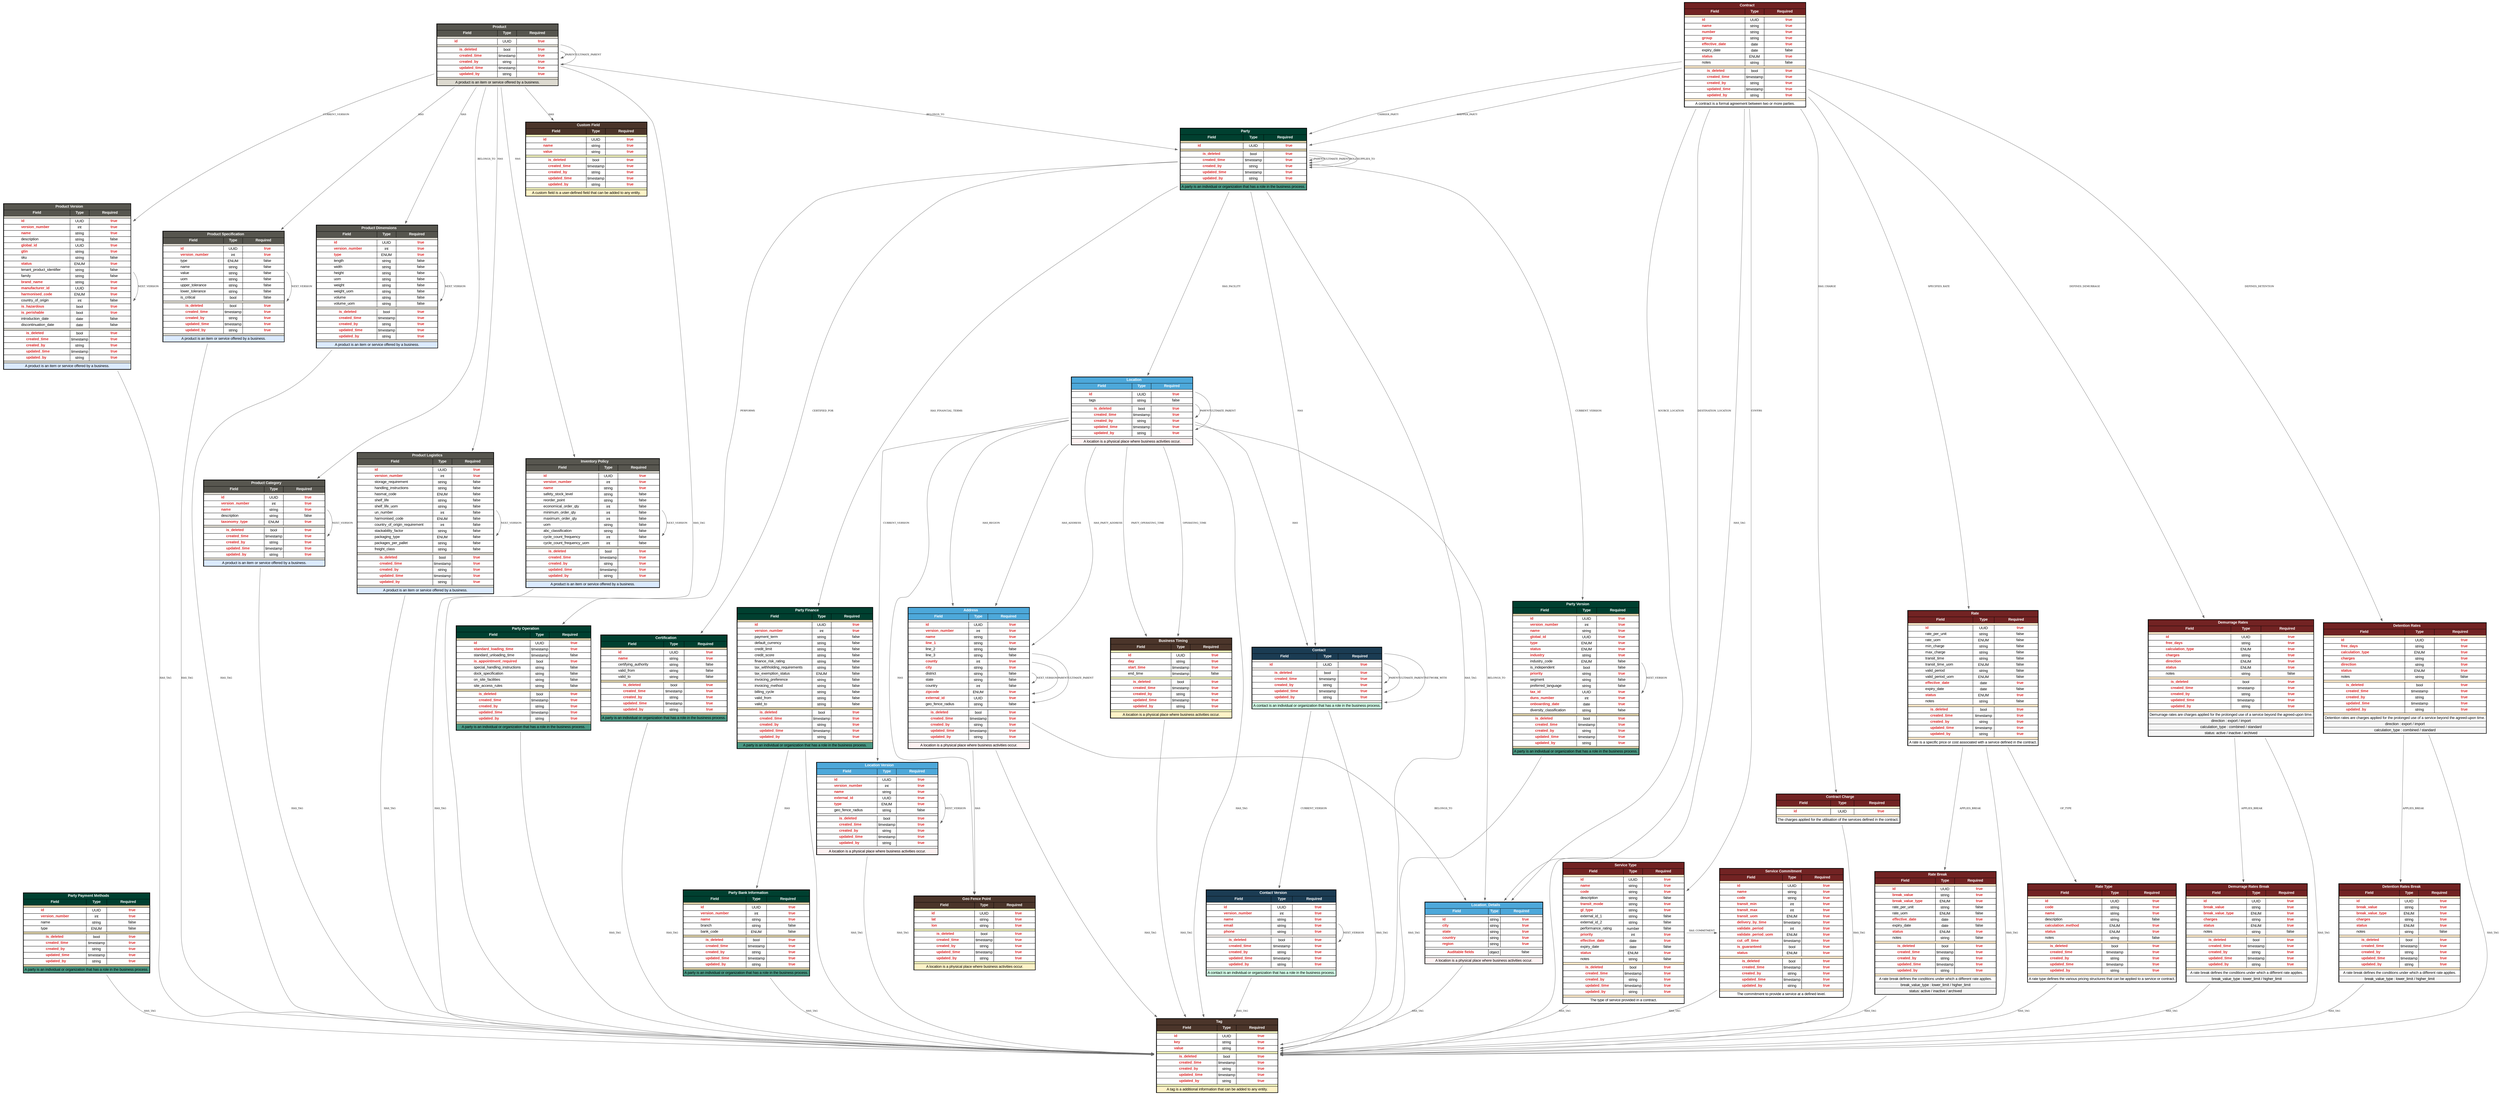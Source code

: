 // Converted Data Model Schema
// Version: 1.0
// Converted from old schema format

digraph converted_data_model_schema {
rankdir=TB;
    node [shape="none", fontname="Arial"];

// Party
party [label=<
<TABLE BORDER="2" CELLBORDER="1" CELLSPACING="0" CELLPADDING="3">
    <TR>
        <TD BGCOLOR="#004030" COLSPAN="3">
            <FONT COLOR="white"><B>Party</B></FONT>
        </TD>
    </TR>
    <TR>
        <TD BGCOLOR="#004030"><FONT COLOR="white"><B>Field</B></FONT></TD>
        <TD BGCOLOR="#004030"><FONT COLOR="white"><B>Type</B></FONT></TD>
        <TD BGCOLOR="#004030"><FONT COLOR="white"><B>Required</B></FONT></TD>
    </TR>
    <TR><TD COLSPAN="3" BGCOLOR="#DCD0A8" HEIGHT="2"></TD></TR>
        <TR><TD ALIGN="LEFT">                <FONT COLOR="#DC2626"><B>id</B></FONT>        </TD><TD><FONT COLOR="#000000">UUID</FONT></TD><TD ALIGN="CENTER">                <FONT COLOR="#DC2626"><B>true</B></FONT>        </TD></TR>
        <TR><TD COLSPAN="3" BGCOLOR="#DCD0A8" HEIGHT="2"></TD></TR>
            <TR><TD ALIGN="LEFT">                    <FONT COLOR="#DC2626"><B> is_deleted </B></FONT>            </TD><TD><FONT COLOR="#000000">bool</FONT></TD><TD ALIGN="CENTER">                    <FONT COLOR="#DC2626"><B>true</B></FONT>            </TD></TR>
            <TR><TD ALIGN="LEFT">                    <FONT COLOR="#DC2626"><B> created_time </B></FONT>            </TD><TD><FONT COLOR="#000000">timestamp</FONT></TD><TD ALIGN="CENTER">                    <FONT COLOR="#DC2626"><B>true</B></FONT>            </TD></TR>
            <TR><TD ALIGN="LEFT">                    <FONT COLOR="#DC2626"><B> created_by </B></FONT>            </TD><TD><FONT COLOR="#000000">string</FONT></TD><TD ALIGN="CENTER">                    <FONT COLOR="#DC2626"><B>true</B></FONT>            </TD></TR>
            <TR><TD ALIGN="LEFT">                    <FONT COLOR="#DC2626"><B> updated_time </B></FONT>            </TD><TD><FONT COLOR="#000000">timestamp</FONT></TD><TD ALIGN="CENTER">                    <FONT COLOR="#DC2626"><B>true</B></FONT>            </TD></TR>
            <TR><TD ALIGN="LEFT">                    <FONT COLOR="#DC2626"><B> updated_by </B></FONT>            </TD><TD><FONT COLOR="#000000">string</FONT></TD><TD ALIGN="CENTER">                    <FONT COLOR="#DC2626"><B>true</B></FONT>            </TD></TR>
        <TR><TD COLSPAN="3" BGCOLOR="#DCD0A8" HEIGHT="2"></TD></TR>
        <TR><TD COLSPAN="3" BGCOLOR="#4A9782">A party is an individual or organization that has a role in the business process.</TD></TR>
</TABLE>
>];
// Party Version
party_version [label=<
<TABLE BORDER="2" CELLBORDER="1" CELLSPACING="0" CELLPADDING="3">
    <TR>
        <TD BGCOLOR="#004030" COLSPAN="3">
            <FONT COLOR="white"><B>Party Version</B></FONT>
        </TD>
    </TR>
    <TR>
        <TD BGCOLOR="#004030"><FONT COLOR="white"><B>Field</B></FONT></TD>
        <TD BGCOLOR="#004030"><FONT COLOR="white"><B>Type</B></FONT></TD>
        <TD BGCOLOR="#004030"><FONT COLOR="white"><B>Required</B></FONT></TD>
    </TR>
    <TR><TD COLSPAN="3" BGCOLOR="#DCD0A8" HEIGHT="2"></TD></TR>
        <TR><TD ALIGN="LEFT">                <FONT COLOR="#DC2626"><B>id</B></FONT>        </TD><TD><FONT COLOR="#000000">UUID</FONT></TD><TD ALIGN="CENTER">                <FONT COLOR="#DC2626"><B>true</B></FONT>        </TD></TR>
        <TR><TD ALIGN="LEFT">                <FONT COLOR="#DC2626"><B>version_number</B></FONT>        </TD><TD><FONT COLOR="#000000">int</FONT></TD><TD ALIGN="CENTER">                <FONT COLOR="#DC2626"><B>true</B></FONT>        </TD></TR>
        <TR><TD ALIGN="LEFT">                <FONT COLOR="#DC2626"><B>name</B></FONT>        </TD><TD><FONT COLOR="#000000">string</FONT></TD><TD ALIGN="CENTER">                <FONT COLOR="#DC2626"><B>true</B></FONT>        </TD></TR>
        <TR><TD ALIGN="LEFT">                <FONT COLOR="#DC2626"><B>global_id</B></FONT>        </TD><TD><FONT COLOR="#000000">UUID</FONT></TD><TD ALIGN="CENTER">                <FONT COLOR="#DC2626"><B>true</B></FONT>        </TD></TR>
        <TR><TD ALIGN="LEFT">                <FONT COLOR="#DC2626"><B>type</B></FONT>        </TD><TD><FONT COLOR="#000000">ENUM</FONT></TD><TD ALIGN="CENTER">                <FONT COLOR="#DC2626"><B>true</B></FONT>        </TD></TR>
        <TR><TD ALIGN="LEFT">                <FONT COLOR="#DC2626"><B>status</B></FONT>        </TD><TD><FONT COLOR="#000000">ENUM</FONT></TD><TD ALIGN="CENTER">                <FONT COLOR="#DC2626"><B>true</B></FONT>        </TD></TR>
        <TR><TD ALIGN="LEFT">                <FONT COLOR="#DC2626"><B>industry</B></FONT>        </TD><TD><FONT COLOR="#000000">string</FONT></TD><TD ALIGN="CENTER">                <FONT COLOR="#DC2626"><B>true</B></FONT>        </TD></TR>
        <TR><TD ALIGN="LEFT">                <FONT COLOR="#000000">industry_code</FONT>        </TD><TD><FONT COLOR="#000000">ENUM</FONT></TD><TD ALIGN="CENTER">                <FONT COLOR="#000000">false</FONT>        </TD></TR>
        <TR><TD ALIGN="LEFT">                <FONT COLOR="#000000">is_independent</FONT>        </TD><TD><FONT COLOR="#000000">bool</FONT></TD><TD ALIGN="CENTER">                <FONT COLOR="#000000">false</FONT>        </TD></TR>
        <TR><TD ALIGN="LEFT">                <FONT COLOR="#DC2626"><B>priority</B></FONT>        </TD><TD><FONT COLOR="#000000">string</FONT></TD><TD ALIGN="CENTER">                <FONT COLOR="#DC2626"><B>true</B></FONT>        </TD></TR>
        <TR><TD ALIGN="LEFT">                <FONT COLOR="#000000">segment</FONT>        </TD><TD><FONT COLOR="#000000">string</FONT></TD><TD ALIGN="CENTER">                <FONT COLOR="#000000">false</FONT>        </TD></TR>
        <TR><TD ALIGN="LEFT">                <FONT COLOR="#000000">preferred_language</FONT>        </TD><TD><FONT COLOR="#000000">string</FONT></TD><TD ALIGN="CENTER">                <FONT COLOR="#000000">false</FONT>        </TD></TR>
        <TR><TD ALIGN="LEFT">                <FONT COLOR="#DC2626"><B>tax_id</B></FONT>        </TD><TD><FONT COLOR="#000000">UUID</FONT></TD><TD ALIGN="CENTER">                <FONT COLOR="#DC2626"><B>true</B></FONT>        </TD></TR>
        <TR><TD ALIGN="LEFT">                <FONT COLOR="#DC2626"><B>duns_number</B></FONT>        </TD><TD><FONT COLOR="#000000">int</FONT></TD><TD ALIGN="CENTER">                <FONT COLOR="#DC2626"><B>true</B></FONT>        </TD></TR>
        <TR><TD ALIGN="LEFT">                <FONT COLOR="#DC2626"><B>onboarding_date</B></FONT>        </TD><TD><FONT COLOR="#000000">date</FONT></TD><TD ALIGN="CENTER">                <FONT COLOR="#DC2626"><B>true</B></FONT>        </TD></TR>
        <TR><TD ALIGN="LEFT">                <FONT COLOR="#000000">diversity_classification</FONT>        </TD><TD><FONT COLOR="#000000">string</FONT></TD><TD ALIGN="CENTER">                <FONT COLOR="#000000">false</FONT>        </TD></TR>
        <TR><TD COLSPAN="3" BGCOLOR="#DCD0A8" HEIGHT="2"></TD></TR>
            <TR><TD ALIGN="LEFT">                    <FONT COLOR="#DC2626"><B> is_deleted </B></FONT>            </TD><TD><FONT COLOR="#000000">bool</FONT></TD><TD ALIGN="CENTER">                    <FONT COLOR="#DC2626"><B>true</B></FONT>            </TD></TR>
            <TR><TD ALIGN="LEFT">                    <FONT COLOR="#DC2626"><B> created_time </B></FONT>            </TD><TD><FONT COLOR="#000000">timestamp</FONT></TD><TD ALIGN="CENTER">                    <FONT COLOR="#DC2626"><B>true</B></FONT>            </TD></TR>
            <TR><TD ALIGN="LEFT">                    <FONT COLOR="#DC2626"><B> created_by </B></FONT>            </TD><TD><FONT COLOR="#000000">string</FONT></TD><TD ALIGN="CENTER">                    <FONT COLOR="#DC2626"><B>true</B></FONT>            </TD></TR>
            <TR><TD ALIGN="LEFT">                    <FONT COLOR="#DC2626"><B> updated_time </B></FONT>            </TD><TD><FONT COLOR="#000000">timestamp</FONT></TD><TD ALIGN="CENTER">                    <FONT COLOR="#DC2626"><B>true</B></FONT>            </TD></TR>
            <TR><TD ALIGN="LEFT">                    <FONT COLOR="#DC2626"><B> updated_by </B></FONT>            </TD><TD><FONT COLOR="#000000">string</FONT></TD><TD ALIGN="CENTER">                    <FONT COLOR="#DC2626"><B>true</B></FONT>            </TD></TR>
        <TR><TD COLSPAN="3" BGCOLOR="#DCD0A8" HEIGHT="2"></TD></TR>
        <TR><TD COLSPAN="3" BGCOLOR="#4A9782">A party is an individual or organization that has a role in the business process.</TD></TR>
</TABLE>
>];
// Party Operation
party_operation [label=<
<TABLE BORDER="2" CELLBORDER="1" CELLSPACING="0" CELLPADDING="3">
    <TR>
        <TD BGCOLOR="#004030" COLSPAN="3">
            <FONT COLOR="white"><B>Party Operation</B></FONT>
        </TD>
    </TR>
    <TR>
        <TD BGCOLOR="#004030"><FONT COLOR="white"><B>Field</B></FONT></TD>
        <TD BGCOLOR="#004030"><FONT COLOR="white"><B>Type</B></FONT></TD>
        <TD BGCOLOR="#004030"><FONT COLOR="white"><B>Required</B></FONT></TD>
    </TR>
    <TR><TD COLSPAN="3" BGCOLOR="#DCD0A8" HEIGHT="2"></TD></TR>
        <TR><TD ALIGN="LEFT">                <FONT COLOR="#DC2626"><B>id</B></FONT>        </TD><TD><FONT COLOR="#000000">UUID</FONT></TD><TD ALIGN="CENTER">                <FONT COLOR="#DC2626"><B>true</B></FONT>        </TD></TR>
        <TR><TD ALIGN="LEFT">                <FONT COLOR="#DC2626"><B>standard_loading_time</B></FONT>        </TD><TD><FONT COLOR="#000000">timestamp</FONT></TD><TD ALIGN="CENTER">                <FONT COLOR="#DC2626"><B>true</B></FONT>        </TD></TR>
        <TR><TD ALIGN="LEFT">                <FONT COLOR="#000000">standard_unloading_time</FONT>        </TD><TD><FONT COLOR="#000000">timestamp</FONT></TD><TD ALIGN="CENTER">                <FONT COLOR="#000000">false</FONT>        </TD></TR>
        <TR><TD ALIGN="LEFT">                <FONT COLOR="#DC2626"><B>is_appointment_required</B></FONT>        </TD><TD><FONT COLOR="#000000">bool</FONT></TD><TD ALIGN="CENTER">                <FONT COLOR="#DC2626"><B>true</B></FONT>        </TD></TR>
        <TR><TD ALIGN="LEFT">                <FONT COLOR="#000000">special_handling_instructions</FONT>        </TD><TD><FONT COLOR="#000000">string</FONT></TD><TD ALIGN="CENTER">                <FONT COLOR="#000000">false</FONT>        </TD></TR>
        <TR><TD ALIGN="LEFT">                <FONT COLOR="#000000">dock_specification</FONT>        </TD><TD><FONT COLOR="#000000">string</FONT></TD><TD ALIGN="CENTER">                <FONT COLOR="#000000">false</FONT>        </TD></TR>
        <TR><TD ALIGN="LEFT">                <FONT COLOR="#000000">on_site_facilities</FONT>        </TD><TD><FONT COLOR="#000000">string</FONT></TD><TD ALIGN="CENTER">                <FONT COLOR="#000000">false</FONT>        </TD></TR>
        <TR><TD ALIGN="LEFT">                <FONT COLOR="#000000">site_access_rules</FONT>        </TD><TD><FONT COLOR="#000000">string</FONT></TD><TD ALIGN="CENTER">                <FONT COLOR="#000000">false</FONT>        </TD></TR>
        <TR><TD COLSPAN="3" BGCOLOR="#DCD0A8" HEIGHT="2"></TD></TR>
            <TR><TD ALIGN="LEFT">                    <FONT COLOR="#DC2626"><B> is_deleted </B></FONT>            </TD><TD><FONT COLOR="#000000">bool</FONT></TD><TD ALIGN="CENTER">                    <FONT COLOR="#DC2626"><B>true</B></FONT>            </TD></TR>
            <TR><TD ALIGN="LEFT">                    <FONT COLOR="#DC2626"><B> created_time </B></FONT>            </TD><TD><FONT COLOR="#000000">timestamp</FONT></TD><TD ALIGN="CENTER">                    <FONT COLOR="#DC2626"><B>true</B></FONT>            </TD></TR>
            <TR><TD ALIGN="LEFT">                    <FONT COLOR="#DC2626"><B> created_by </B></FONT>            </TD><TD><FONT COLOR="#000000">string</FONT></TD><TD ALIGN="CENTER">                    <FONT COLOR="#DC2626"><B>true</B></FONT>            </TD></TR>
            <TR><TD ALIGN="LEFT">                    <FONT COLOR="#DC2626"><B> updated_time </B></FONT>            </TD><TD><FONT COLOR="#000000">timestamp</FONT></TD><TD ALIGN="CENTER">                    <FONT COLOR="#DC2626"><B>true</B></FONT>            </TD></TR>
            <TR><TD ALIGN="LEFT">                    <FONT COLOR="#DC2626"><B> updated_by </B></FONT>            </TD><TD><FONT COLOR="#000000">string</FONT></TD><TD ALIGN="CENTER">                    <FONT COLOR="#DC2626"><B>true</B></FONT>            </TD></TR>
        <TR><TD COLSPAN="3" BGCOLOR="#DCD0A8" HEIGHT="2"></TD></TR>
        <TR><TD COLSPAN="3" BGCOLOR="#4A9782">A party is an individual or organization that has a role in the business process.</TD></TR>
</TABLE>
>];
// Certification
certification [label=<
<TABLE BORDER="2" CELLBORDER="1" CELLSPACING="0" CELLPADDING="3">
    <TR>
        <TD BGCOLOR="#004030" COLSPAN="3">
            <FONT COLOR="white"><B>Certification</B></FONT>
        </TD>
    </TR>
    <TR>
        <TD BGCOLOR="#004030"><FONT COLOR="white"><B>Field</B></FONT></TD>
        <TD BGCOLOR="#004030"><FONT COLOR="white"><B>Type</B></FONT></TD>
        <TD BGCOLOR="#004030"><FONT COLOR="white"><B>Required</B></FONT></TD>
    </TR>
    <TR><TD COLSPAN="3" BGCOLOR="#DCD0A8" HEIGHT="2"></TD></TR>
        <TR><TD ALIGN="LEFT">                <FONT COLOR="#DC2626"><B>id</B></FONT>        </TD><TD><FONT COLOR="#000000">UUID</FONT></TD><TD ALIGN="CENTER">                <FONT COLOR="#DC2626"><B>true</B></FONT>        </TD></TR>
        <TR><TD ALIGN="LEFT">                <FONT COLOR="#DC2626"><B>name</B></FONT>        </TD><TD><FONT COLOR="#000000">string</FONT></TD><TD ALIGN="CENTER">                <FONT COLOR="#DC2626"><B>true</B></FONT>        </TD></TR>
        <TR><TD ALIGN="LEFT">                <FONT COLOR="#000000">certifying_authority</FONT>        </TD><TD><FONT COLOR="#000000">string</FONT></TD><TD ALIGN="CENTER">                <FONT COLOR="#000000">false</FONT>        </TD></TR>
        <TR><TD ALIGN="LEFT">                <FONT COLOR="#000000">valid_from</FONT>        </TD><TD><FONT COLOR="#000000">string</FONT></TD><TD ALIGN="CENTER">                <FONT COLOR="#000000">false</FONT>        </TD></TR>
        <TR><TD ALIGN="LEFT">                <FONT COLOR="#000000">valid_to</FONT>        </TD><TD><FONT COLOR="#000000">string</FONT></TD><TD ALIGN="CENTER">                <FONT COLOR="#000000">false</FONT>        </TD></TR>
        <TR><TD COLSPAN="3" BGCOLOR="#DCD0A8" HEIGHT="2"></TD></TR>
            <TR><TD ALIGN="LEFT">                    <FONT COLOR="#DC2626"><B> is_deleted </B></FONT>            </TD><TD><FONT COLOR="#000000">bool</FONT></TD><TD ALIGN="CENTER">                    <FONT COLOR="#DC2626"><B>true</B></FONT>            </TD></TR>
            <TR><TD ALIGN="LEFT">                    <FONT COLOR="#DC2626"><B> created_time </B></FONT>            </TD><TD><FONT COLOR="#000000">timestamp</FONT></TD><TD ALIGN="CENTER">                    <FONT COLOR="#DC2626"><B>true</B></FONT>            </TD></TR>
            <TR><TD ALIGN="LEFT">                    <FONT COLOR="#DC2626"><B> created_by </B></FONT>            </TD><TD><FONT COLOR="#000000">string</FONT></TD><TD ALIGN="CENTER">                    <FONT COLOR="#DC2626"><B>true</B></FONT>            </TD></TR>
            <TR><TD ALIGN="LEFT">                    <FONT COLOR="#DC2626"><B> updated_time </B></FONT>            </TD><TD><FONT COLOR="#000000">timestamp</FONT></TD><TD ALIGN="CENTER">                    <FONT COLOR="#DC2626"><B>true</B></FONT>            </TD></TR>
            <TR><TD ALIGN="LEFT">                    <FONT COLOR="#DC2626"><B> updated_by </B></FONT>            </TD><TD><FONT COLOR="#000000">string</FONT></TD><TD ALIGN="CENTER">                    <FONT COLOR="#DC2626"><B>true</B></FONT>            </TD></TR>
        <TR><TD COLSPAN="3" BGCOLOR="#DCD0A8" HEIGHT="2"></TD></TR>
        <TR><TD COLSPAN="3" BGCOLOR="#4A9782">A party is an individual or organization that has a role in the business process.</TD></TR>
</TABLE>
>];
// Party Finance
party_finance [label=<
<TABLE BORDER="2" CELLBORDER="1" CELLSPACING="0" CELLPADDING="3">
    <TR>
        <TD BGCOLOR="#004030" COLSPAN="3">
            <FONT COLOR="white"><B>Party Finance</B></FONT>
        </TD>
    </TR>
    <TR>
        <TD BGCOLOR="#004030"><FONT COLOR="white"><B>Field</B></FONT></TD>
        <TD BGCOLOR="#004030"><FONT COLOR="white"><B>Type</B></FONT></TD>
        <TD BGCOLOR="#004030"><FONT COLOR="white"><B>Required</B></FONT></TD>
    </TR>
    <TR><TD COLSPAN="3" BGCOLOR="#DCD0A8" HEIGHT="2"></TD></TR>
        <TR><TD ALIGN="LEFT">                <FONT COLOR="#DC2626"><B>id</B></FONT>        </TD><TD><FONT COLOR="#000000">UUID</FONT></TD><TD ALIGN="CENTER">                <FONT COLOR="#DC2626"><B>true</B></FONT>        </TD></TR>
        <TR><TD ALIGN="LEFT">                <FONT COLOR="#DC2626"><B>version_number</B></FONT>        </TD><TD><FONT COLOR="#000000">int</FONT></TD><TD ALIGN="CENTER">                <FONT COLOR="#DC2626"><B>true</B></FONT>        </TD></TR>
        <TR><TD ALIGN="LEFT">                <FONT COLOR="#000000">payment_term</FONT>        </TD><TD><FONT COLOR="#000000">string</FONT></TD><TD ALIGN="CENTER">                <FONT COLOR="#000000">false</FONT>        </TD></TR>
        <TR><TD ALIGN="LEFT">                <FONT COLOR="#000000">default_currency</FONT>        </TD><TD><FONT COLOR="#000000">string</FONT></TD><TD ALIGN="CENTER">                <FONT COLOR="#000000">false</FONT>        </TD></TR>
        <TR><TD ALIGN="LEFT">                <FONT COLOR="#000000">credit_limit</FONT>        </TD><TD><FONT COLOR="#000000">string</FONT></TD><TD ALIGN="CENTER">                <FONT COLOR="#000000">false</FONT>        </TD></TR>
        <TR><TD ALIGN="LEFT">                <FONT COLOR="#000000">credit_score</FONT>        </TD><TD><FONT COLOR="#000000">string</FONT></TD><TD ALIGN="CENTER">                <FONT COLOR="#000000">false</FONT>        </TD></TR>
        <TR><TD ALIGN="LEFT">                <FONT COLOR="#000000">finance_risk_rating</FONT>        </TD><TD><FONT COLOR="#000000">string</FONT></TD><TD ALIGN="CENTER">                <FONT COLOR="#000000">false</FONT>        </TD></TR>
        <TR><TD ALIGN="LEFT">                <FONT COLOR="#000000">tax_withholding_requirements</FONT>        </TD><TD><FONT COLOR="#000000">string</FONT></TD><TD ALIGN="CENTER">                <FONT COLOR="#000000">false</FONT>        </TD></TR>
        <TR><TD ALIGN="LEFT">                <FONT COLOR="#000000">tax_exemption_status</FONT>        </TD><TD><FONT COLOR="#000000">ENUM</FONT></TD><TD ALIGN="CENTER">                <FONT COLOR="#000000">false</FONT>        </TD></TR>
        <TR><TD ALIGN="LEFT">                <FONT COLOR="#000000">invoicing_preference</FONT>        </TD><TD><FONT COLOR="#000000">string</FONT></TD><TD ALIGN="CENTER">                <FONT COLOR="#000000">false</FONT>        </TD></TR>
        <TR><TD ALIGN="LEFT">                <FONT COLOR="#000000">invoicing_method</FONT>        </TD><TD><FONT COLOR="#000000">string</FONT></TD><TD ALIGN="CENTER">                <FONT COLOR="#000000">false</FONT>        </TD></TR>
        <TR><TD ALIGN="LEFT">                <FONT COLOR="#000000">billing_cycle</FONT>        </TD><TD><FONT COLOR="#000000">string</FONT></TD><TD ALIGN="CENTER">                <FONT COLOR="#000000">false</FONT>        </TD></TR>
        <TR><TD ALIGN="LEFT">                <FONT COLOR="#000000">valid_from</FONT>        </TD><TD><FONT COLOR="#000000">string</FONT></TD><TD ALIGN="CENTER">                <FONT COLOR="#000000">false</FONT>        </TD></TR>
        <TR><TD ALIGN="LEFT">                <FONT COLOR="#000000">valid_to</FONT>        </TD><TD><FONT COLOR="#000000">string</FONT></TD><TD ALIGN="CENTER">                <FONT COLOR="#000000">false</FONT>        </TD></TR>
        <TR><TD COLSPAN="3" BGCOLOR="#DCD0A8" HEIGHT="2"></TD></TR>
            <TR><TD ALIGN="LEFT">                    <FONT COLOR="#DC2626"><B> is_deleted </B></FONT>            </TD><TD><FONT COLOR="#000000">bool</FONT></TD><TD ALIGN="CENTER">                    <FONT COLOR="#DC2626"><B>true</B></FONT>            </TD></TR>
            <TR><TD ALIGN="LEFT">                    <FONT COLOR="#DC2626"><B> created_time </B></FONT>            </TD><TD><FONT COLOR="#000000">timestamp</FONT></TD><TD ALIGN="CENTER">                    <FONT COLOR="#DC2626"><B>true</B></FONT>            </TD></TR>
            <TR><TD ALIGN="LEFT">                    <FONT COLOR="#DC2626"><B> created_by </B></FONT>            </TD><TD><FONT COLOR="#000000">string</FONT></TD><TD ALIGN="CENTER">                    <FONT COLOR="#DC2626"><B>true</B></FONT>            </TD></TR>
            <TR><TD ALIGN="LEFT">                    <FONT COLOR="#DC2626"><B> updated_time </B></FONT>            </TD><TD><FONT COLOR="#000000">timestamp</FONT></TD><TD ALIGN="CENTER">                    <FONT COLOR="#DC2626"><B>true</B></FONT>            </TD></TR>
            <TR><TD ALIGN="LEFT">                    <FONT COLOR="#DC2626"><B> updated_by </B></FONT>            </TD><TD><FONT COLOR="#000000">string</FONT></TD><TD ALIGN="CENTER">                    <FONT COLOR="#DC2626"><B>true</B></FONT>            </TD></TR>
        <TR><TD COLSPAN="3" BGCOLOR="#DCD0A8" HEIGHT="2"></TD></TR>
        <TR><TD COLSPAN="3" BGCOLOR="#4A9782">A party is an individual or organization that has a role in the business process.</TD></TR>
</TABLE>
>];
// Party Bank Information
party_bank_information [label=<
<TABLE BORDER="2" CELLBORDER="1" CELLSPACING="0" CELLPADDING="3">
    <TR>
        <TD BGCOLOR="#004030" COLSPAN="3">
            <FONT COLOR="white"><B>Party Bank Information</B></FONT>
        </TD>
    </TR>
    <TR>
        <TD BGCOLOR="#004030"><FONT COLOR="white"><B>Field</B></FONT></TD>
        <TD BGCOLOR="#004030"><FONT COLOR="white"><B>Type</B></FONT></TD>
        <TD BGCOLOR="#004030"><FONT COLOR="white"><B>Required</B></FONT></TD>
    </TR>
    <TR><TD COLSPAN="3" BGCOLOR="#DCD0A8" HEIGHT="2"></TD></TR>
        <TR><TD ALIGN="LEFT">                <FONT COLOR="#DC2626"><B>id</B></FONT>        </TD><TD><FONT COLOR="#000000">UUID</FONT></TD><TD ALIGN="CENTER">                <FONT COLOR="#DC2626"><B>true</B></FONT>        </TD></TR>
        <TR><TD ALIGN="LEFT">                <FONT COLOR="#DC2626"><B>version_number</B></FONT>        </TD><TD><FONT COLOR="#000000">int</FONT></TD><TD ALIGN="CENTER">                <FONT COLOR="#DC2626"><B>true</B></FONT>        </TD></TR>
        <TR><TD ALIGN="LEFT">                <FONT COLOR="#DC2626"><B>name</B></FONT>        </TD><TD><FONT COLOR="#000000">string</FONT></TD><TD ALIGN="CENTER">                <FONT COLOR="#DC2626"><B>true</B></FONT>        </TD></TR>
        <TR><TD ALIGN="LEFT">                <FONT COLOR="#000000">branch</FONT>        </TD><TD><FONT COLOR="#000000">string</FONT></TD><TD ALIGN="CENTER">                <FONT COLOR="#000000">false</FONT>        </TD></TR>
        <TR><TD ALIGN="LEFT">                <FONT COLOR="#000000">bank_code</FONT>        </TD><TD><FONT COLOR="#000000">ENUM</FONT></TD><TD ALIGN="CENTER">                <FONT COLOR="#000000">false</FONT>        </TD></TR>
        <TR><TD COLSPAN="3" BGCOLOR="#DCD0A8" HEIGHT="2"></TD></TR>
            <TR><TD ALIGN="LEFT">                    <FONT COLOR="#DC2626"><B> is_deleted </B></FONT>            </TD><TD><FONT COLOR="#000000">bool</FONT></TD><TD ALIGN="CENTER">                    <FONT COLOR="#DC2626"><B>true</B></FONT>            </TD></TR>
            <TR><TD ALIGN="LEFT">                    <FONT COLOR="#DC2626"><B> created_time </B></FONT>            </TD><TD><FONT COLOR="#000000">timestamp</FONT></TD><TD ALIGN="CENTER">                    <FONT COLOR="#DC2626"><B>true</B></FONT>            </TD></TR>
            <TR><TD ALIGN="LEFT">                    <FONT COLOR="#DC2626"><B> created_by </B></FONT>            </TD><TD><FONT COLOR="#000000">string</FONT></TD><TD ALIGN="CENTER">                    <FONT COLOR="#DC2626"><B>true</B></FONT>            </TD></TR>
            <TR><TD ALIGN="LEFT">                    <FONT COLOR="#DC2626"><B> updated_time </B></FONT>            </TD><TD><FONT COLOR="#000000">timestamp</FONT></TD><TD ALIGN="CENTER">                    <FONT COLOR="#DC2626"><B>true</B></FONT>            </TD></TR>
            <TR><TD ALIGN="LEFT">                    <FONT COLOR="#DC2626"><B> updated_by </B></FONT>            </TD><TD><FONT COLOR="#000000">string</FONT></TD><TD ALIGN="CENTER">                    <FONT COLOR="#DC2626"><B>true</B></FONT>            </TD></TR>
        <TR><TD COLSPAN="3" BGCOLOR="#DCD0A8" HEIGHT="2"></TD></TR>
        <TR><TD COLSPAN="3" BGCOLOR="#4A9782">A party is an individual or organization that has a role in the business process.</TD></TR>
</TABLE>
>];
// Party Payment Methods
party_payment_methods [label=<
<TABLE BORDER="2" CELLBORDER="1" CELLSPACING="0" CELLPADDING="3">
    <TR>
        <TD BGCOLOR="#004030" COLSPAN="3">
            <FONT COLOR="white"><B>Party Payment Methods</B></FONT>
        </TD>
    </TR>
    <TR>
        <TD BGCOLOR="#004030"><FONT COLOR="white"><B>Field</B></FONT></TD>
        <TD BGCOLOR="#004030"><FONT COLOR="white"><B>Type</B></FONT></TD>
        <TD BGCOLOR="#004030"><FONT COLOR="white"><B>Required</B></FONT></TD>
    </TR>
    <TR><TD COLSPAN="3" BGCOLOR="#DCD0A8" HEIGHT="2"></TD></TR>
        <TR><TD ALIGN="LEFT">                <FONT COLOR="#DC2626"><B>id</B></FONT>        </TD><TD><FONT COLOR="#000000">UUID</FONT></TD><TD ALIGN="CENTER">                <FONT COLOR="#DC2626"><B>true</B></FONT>        </TD></TR>
        <TR><TD ALIGN="LEFT">                <FONT COLOR="#DC2626"><B>version_number</B></FONT>        </TD><TD><FONT COLOR="#000000">int</FONT></TD><TD ALIGN="CENTER">                <FONT COLOR="#DC2626"><B>true</B></FONT>        </TD></TR>
        <TR><TD ALIGN="LEFT">                <FONT COLOR="#000000">name</FONT>        </TD><TD><FONT COLOR="#000000">string</FONT></TD><TD ALIGN="CENTER">                <FONT COLOR="#000000">false</FONT>        </TD></TR>
        <TR><TD ALIGN="LEFT">                <FONT COLOR="#000000">type</FONT>        </TD><TD><FONT COLOR="#000000">ENUM</FONT></TD><TD ALIGN="CENTER">                <FONT COLOR="#000000">false</FONT>        </TD></TR>
        <TR><TD COLSPAN="3" BGCOLOR="#DCD0A8" HEIGHT="2"></TD></TR>
            <TR><TD ALIGN="LEFT">                    <FONT COLOR="#DC2626"><B> is_deleted </B></FONT>            </TD><TD><FONT COLOR="#000000">bool</FONT></TD><TD ALIGN="CENTER">                    <FONT COLOR="#DC2626"><B>true</B></FONT>            </TD></TR>
            <TR><TD ALIGN="LEFT">                    <FONT COLOR="#DC2626"><B> created_time </B></FONT>            </TD><TD><FONT COLOR="#000000">timestamp</FONT></TD><TD ALIGN="CENTER">                    <FONT COLOR="#DC2626"><B>true</B></FONT>            </TD></TR>
            <TR><TD ALIGN="LEFT">                    <FONT COLOR="#DC2626"><B> created_by </B></FONT>            </TD><TD><FONT COLOR="#000000">string</FONT></TD><TD ALIGN="CENTER">                    <FONT COLOR="#DC2626"><B>true</B></FONT>            </TD></TR>
            <TR><TD ALIGN="LEFT">                    <FONT COLOR="#DC2626"><B> updated_time </B></FONT>            </TD><TD><FONT COLOR="#000000">timestamp</FONT></TD><TD ALIGN="CENTER">                    <FONT COLOR="#DC2626"><B>true</B></FONT>            </TD></TR>
            <TR><TD ALIGN="LEFT">                    <FONT COLOR="#DC2626"><B> updated_by </B></FONT>            </TD><TD><FONT COLOR="#000000">string</FONT></TD><TD ALIGN="CENTER">                    <FONT COLOR="#DC2626"><B>true</B></FONT>            </TD></TR>
        <TR><TD COLSPAN="3" BGCOLOR="#DCD0A8" HEIGHT="2"></TD></TR>
        <TR><TD COLSPAN="3" BGCOLOR="#4A9782">A party is an individual or organization that has a role in the business process.</TD></TR>
</TABLE>
>];
// Product
product [label=<
<TABLE BORDER="2" CELLBORDER="1" CELLSPACING="0" CELLPADDING="3">
    <TR>
        <TD BGCOLOR="#57564F" COLSPAN="3">
            <FONT COLOR="white"><B>Product</B></FONT>
        </TD>
    </TR>
    <TR>
        <TD BGCOLOR="#57564F"><FONT COLOR="white"><B>Field</B></FONT></TD>
        <TD BGCOLOR="#57564F"><FONT COLOR="white"><B>Type</B></FONT></TD>
        <TD BGCOLOR="#57564F"><FONT COLOR="white"><B>Required</B></FONT></TD>
    </TR>
    <TR><TD COLSPAN="3" BGCOLOR="#DDDAD0" HEIGHT="2"></TD></TR>
        <TR><TD ALIGN="LEFT">                <FONT COLOR="#DC2626"><B>id</B></FONT>        </TD><TD><FONT COLOR="#000000">UUID</FONT></TD><TD ALIGN="CENTER">                <FONT COLOR="#DC2626"><B>true</B></FONT>        </TD></TR>
        <TR><TD COLSPAN="3" BGCOLOR="#DDDAD0" HEIGHT="2"></TD></TR>
            <TR><TD ALIGN="LEFT">                    <FONT COLOR="#DC2626"><B> is_deleted </B></FONT>            </TD><TD><FONT COLOR="#000000">bool</FONT></TD><TD ALIGN="CENTER">                    <FONT COLOR="#DC2626"><B>true</B></FONT>            </TD></TR>
            <TR><TD ALIGN="LEFT">                    <FONT COLOR="#DC2626"><B> created_time </B></FONT>            </TD><TD><FONT COLOR="#000000">timestamp</FONT></TD><TD ALIGN="CENTER">                    <FONT COLOR="#DC2626"><B>true</B></FONT>            </TD></TR>
            <TR><TD ALIGN="LEFT">                    <FONT COLOR="#DC2626"><B> created_by </B></FONT>            </TD><TD><FONT COLOR="#000000">string</FONT></TD><TD ALIGN="CENTER">                    <FONT COLOR="#DC2626"><B>true</B></FONT>            </TD></TR>
            <TR><TD ALIGN="LEFT">                    <FONT COLOR="#DC2626"><B> updated_time </B></FONT>            </TD><TD><FONT COLOR="#000000">timestamp</FONT></TD><TD ALIGN="CENTER">                    <FONT COLOR="#DC2626"><B>true</B></FONT>            </TD></TR>
            <TR><TD ALIGN="LEFT">                    <FONT COLOR="#DC2626"><B> updated_by </B></FONT>            </TD><TD><FONT COLOR="#000000">string</FONT></TD><TD ALIGN="CENTER">                    <FONT COLOR="#DC2626"><B>true</B></FONT>            </TD></TR>
        <TR><TD COLSPAN="3" BGCOLOR="#DDDAD0" HEIGHT="2"></TD></TR>
        <TR><TD COLSPAN="3" BGCOLOR="#DDDAD0">A product is an item or service offered by a business.</TD></TR>
</TABLE>
>];
// Product Version
product_version [label=<
<TABLE BORDER="2" CELLBORDER="1" CELLSPACING="0" CELLPADDING="3">
    <TR>
        <TD BGCOLOR="#57564F" COLSPAN="3">
            <FONT COLOR="white"><B>Product Version</B></FONT>
        </TD>
    </TR>
    <TR>
        <TD BGCOLOR="#57564F"><FONT COLOR="white"><B>Field</B></FONT></TD>
        <TD BGCOLOR="#57564F"><FONT COLOR="white"><B>Type</B></FONT></TD>
        <TD BGCOLOR="#57564F"><FONT COLOR="white"><B>Required</B></FONT></TD>
    </TR>
    <TR><TD COLSPAN="3" BGCOLOR="#DDDAD0" HEIGHT="2"></TD></TR>
        <TR><TD ALIGN="LEFT">                <FONT COLOR="#DC2626"><B>id</B></FONT>        </TD><TD><FONT COLOR="#000000">UUID</FONT></TD><TD ALIGN="CENTER">                <FONT COLOR="#DC2626"><B>true</B></FONT>        </TD></TR>
        <TR><TD ALIGN="LEFT">                <FONT COLOR="#DC2626"><B>version_number</B></FONT>        </TD><TD><FONT COLOR="#000000">int</FONT></TD><TD ALIGN="CENTER">                <FONT COLOR="#DC2626"><B>true</B></FONT>        </TD></TR>
        <TR><TD ALIGN="LEFT">                <FONT COLOR="#DC2626"><B>name</B></FONT>        </TD><TD><FONT COLOR="#000000">string</FONT></TD><TD ALIGN="CENTER">                <FONT COLOR="#DC2626"><B>true</B></FONT>        </TD></TR>
        <TR><TD ALIGN="LEFT">                <FONT COLOR="#000000">description</FONT>        </TD><TD><FONT COLOR="#000000">string</FONT></TD><TD ALIGN="CENTER">                <FONT COLOR="#000000">false</FONT>        </TD></TR>
        <TR><TD ALIGN="LEFT">                <FONT COLOR="#DC2626"><B>global_id</B></FONT>        </TD><TD><FONT COLOR="#000000">UUID</FONT></TD><TD ALIGN="CENTER">                <FONT COLOR="#DC2626"><B>true</B></FONT>        </TD></TR>
        <TR><TD ALIGN="LEFT">                <FONT COLOR="#DC2626"><B>gtin</B></FONT>        </TD><TD><FONT COLOR="#000000">string</FONT></TD><TD ALIGN="CENTER">                <FONT COLOR="#DC2626"><B>true</B></FONT>        </TD></TR>
        <TR><TD ALIGN="LEFT">                <FONT COLOR="#000000">sku</FONT>        </TD><TD><FONT COLOR="#000000">string</FONT></TD><TD ALIGN="CENTER">                <FONT COLOR="#000000">false</FONT>        </TD></TR>
        <TR><TD ALIGN="LEFT">                <FONT COLOR="#DC2626"><B>status</B></FONT>        </TD><TD><FONT COLOR="#000000">ENUM</FONT></TD><TD ALIGN="CENTER">                <FONT COLOR="#DC2626"><B>true</B></FONT>        </TD></TR>
        <TR><TD ALIGN="LEFT">                <FONT COLOR="#000000">tenant_product_identifier</FONT>        </TD><TD><FONT COLOR="#000000">string</FONT></TD><TD ALIGN="CENTER">                <FONT COLOR="#000000">false</FONT>        </TD></TR>
        <TR><TD ALIGN="LEFT">                <FONT COLOR="#000000">family</FONT>        </TD><TD><FONT COLOR="#000000">string</FONT></TD><TD ALIGN="CENTER">                <FONT COLOR="#000000">false</FONT>        </TD></TR>
        <TR><TD ALIGN="LEFT">                <FONT COLOR="#DC2626"><B>brand_name</B></FONT>        </TD><TD><FONT COLOR="#000000">string</FONT></TD><TD ALIGN="CENTER">                <FONT COLOR="#DC2626"><B>true</B></FONT>        </TD></TR>
        <TR><TD ALIGN="LEFT">                <FONT COLOR="#DC2626"><B>manufacturer_id</B></FONT>        </TD><TD><FONT COLOR="#000000">UUID</FONT></TD><TD ALIGN="CENTER">                <FONT COLOR="#DC2626"><B>true</B></FONT>        </TD></TR>
        <TR><TD ALIGN="LEFT">                <FONT COLOR="#DC2626"><B>harmonised_code</B></FONT>        </TD><TD><FONT COLOR="#000000">ENUM</FONT></TD><TD ALIGN="CENTER">                <FONT COLOR="#DC2626"><B>true</B></FONT>        </TD></TR>
        <TR><TD ALIGN="LEFT">                <FONT COLOR="#000000">country_of_origin</FONT>        </TD><TD><FONT COLOR="#000000">int</FONT></TD><TD ALIGN="CENTER">                <FONT COLOR="#000000">false</FONT>        </TD></TR>
        <TR><TD ALIGN="LEFT">                <FONT COLOR="#DC2626"><B>is_hazardous</B></FONT>        </TD><TD><FONT COLOR="#000000">bool</FONT></TD><TD ALIGN="CENTER">                <FONT COLOR="#DC2626"><B>true</B></FONT>        </TD></TR>
        <TR><TD ALIGN="LEFT">                <FONT COLOR="#DC2626"><B>is_perishable</B></FONT>        </TD><TD><FONT COLOR="#000000">bool</FONT></TD><TD ALIGN="CENTER">                <FONT COLOR="#DC2626"><B>true</B></FONT>        </TD></TR>
        <TR><TD ALIGN="LEFT">                <FONT COLOR="#000000">introduction_date</FONT>        </TD><TD><FONT COLOR="#000000">date</FONT></TD><TD ALIGN="CENTER">                <FONT COLOR="#000000">false</FONT>        </TD></TR>
        <TR><TD ALIGN="LEFT">                <FONT COLOR="#000000">discontinuation_date</FONT>        </TD><TD><FONT COLOR="#000000">date</FONT></TD><TD ALIGN="CENTER">                <FONT COLOR="#000000">false</FONT>        </TD></TR>
        <TR><TD COLSPAN="3" BGCOLOR="#DDDAD0" HEIGHT="2"></TD></TR>
            <TR><TD ALIGN="LEFT">                    <FONT COLOR="#DC2626"><B> is_deleted </B></FONT>            </TD><TD><FONT COLOR="#000000">bool</FONT></TD><TD ALIGN="CENTER">                    <FONT COLOR="#DC2626"><B>true</B></FONT>            </TD></TR>
            <TR><TD ALIGN="LEFT">                    <FONT COLOR="#DC2626"><B> created_time </B></FONT>            </TD><TD><FONT COLOR="#000000">timestamp</FONT></TD><TD ALIGN="CENTER">                    <FONT COLOR="#DC2626"><B>true</B></FONT>            </TD></TR>
            <TR><TD ALIGN="LEFT">                    <FONT COLOR="#DC2626"><B> created_by </B></FONT>            </TD><TD><FONT COLOR="#000000">string</FONT></TD><TD ALIGN="CENTER">                    <FONT COLOR="#DC2626"><B>true</B></FONT>            </TD></TR>
            <TR><TD ALIGN="LEFT">                    <FONT COLOR="#DC2626"><B> updated_time </B></FONT>            </TD><TD><FONT COLOR="#000000">timestamp</FONT></TD><TD ALIGN="CENTER">                    <FONT COLOR="#DC2626"><B>true</B></FONT>            </TD></TR>
            <TR><TD ALIGN="LEFT">                    <FONT COLOR="#DC2626"><B> updated_by </B></FONT>            </TD><TD><FONT COLOR="#000000">string</FONT></TD><TD ALIGN="CENTER">                    <FONT COLOR="#DC2626"><B>true</B></FONT>            </TD></TR>
        <TR><TD COLSPAN="3" BGCOLOR="#DDDAD0" HEIGHT="2"></TD></TR>
        <TR><TD COLSPAN="3" BGCOLOR="#DBEAFE">A product is an item or service offered by a business.</TD></TR>
</TABLE>
>];
// Product Specification
product_specification [label=<
<TABLE BORDER="2" CELLBORDER="1" CELLSPACING="0" CELLPADDING="3">
    <TR>
        <TD BGCOLOR="#57564F" COLSPAN="3">
            <FONT COLOR="white"><B>Product Specification</B></FONT>
        </TD>
    </TR>
    <TR>
        <TD BGCOLOR="#57564F"><FONT COLOR="white"><B>Field</B></FONT></TD>
        <TD BGCOLOR="#57564F"><FONT COLOR="white"><B>Type</B></FONT></TD>
        <TD BGCOLOR="#57564F"><FONT COLOR="white"><B>Required</B></FONT></TD>
    </TR>
    <TR><TD COLSPAN="3" BGCOLOR="#DDDAD0" HEIGHT="2"></TD></TR>
        <TR><TD ALIGN="LEFT">                <FONT COLOR="#DC2626"><B>id</B></FONT>        </TD><TD><FONT COLOR="#000000">UUID</FONT></TD><TD ALIGN="CENTER">                <FONT COLOR="#DC2626"><B>true</B></FONT>        </TD></TR>
        <TR><TD ALIGN="LEFT">                <FONT COLOR="#DC2626"><B>version_number</B></FONT>        </TD><TD><FONT COLOR="#000000">int</FONT></TD><TD ALIGN="CENTER">                <FONT COLOR="#DC2626"><B>true</B></FONT>        </TD></TR>
        <TR><TD ALIGN="LEFT">                <FONT COLOR="#000000">type</FONT>        </TD><TD><FONT COLOR="#000000">ENUM</FONT></TD><TD ALIGN="CENTER">                <FONT COLOR="#000000">false</FONT>        </TD></TR>
        <TR><TD ALIGN="LEFT">                <FONT COLOR="#000000">name</FONT>        </TD><TD><FONT COLOR="#000000">string</FONT></TD><TD ALIGN="CENTER">                <FONT COLOR="#000000">false</FONT>        </TD></TR>
        <TR><TD ALIGN="LEFT">                <FONT COLOR="#000000">value</FONT>        </TD><TD><FONT COLOR="#000000">string</FONT></TD><TD ALIGN="CENTER">                <FONT COLOR="#000000">false</FONT>        </TD></TR>
        <TR><TD ALIGN="LEFT">                <FONT COLOR="#000000">uom</FONT>        </TD><TD><FONT COLOR="#000000">string</FONT></TD><TD ALIGN="CENTER">                <FONT COLOR="#000000">false</FONT>        </TD></TR>
        <TR><TD ALIGN="LEFT">                <FONT COLOR="#000000">upper_tolerance</FONT>        </TD><TD><FONT COLOR="#000000">string</FONT></TD><TD ALIGN="CENTER">                <FONT COLOR="#000000">false</FONT>        </TD></TR>
        <TR><TD ALIGN="LEFT">                <FONT COLOR="#000000">lower_tolerance</FONT>        </TD><TD><FONT COLOR="#000000">string</FONT></TD><TD ALIGN="CENTER">                <FONT COLOR="#000000">false</FONT>        </TD></TR>
        <TR><TD ALIGN="LEFT">                <FONT COLOR="#000000">is_critical</FONT>        </TD><TD><FONT COLOR="#000000">bool</FONT></TD><TD ALIGN="CENTER">                <FONT COLOR="#000000">false</FONT>        </TD></TR>
        <TR><TD COLSPAN="3" BGCOLOR="#DDDAD0" HEIGHT="2"></TD></TR>
            <TR><TD ALIGN="LEFT">                    <FONT COLOR="#DC2626"><B> is_deleted </B></FONT>            </TD><TD><FONT COLOR="#000000">bool</FONT></TD><TD ALIGN="CENTER">                    <FONT COLOR="#DC2626"><B>true</B></FONT>            </TD></TR>
            <TR><TD ALIGN="LEFT">                    <FONT COLOR="#DC2626"><B> created_time </B></FONT>            </TD><TD><FONT COLOR="#000000">timestamp</FONT></TD><TD ALIGN="CENTER">                    <FONT COLOR="#DC2626"><B>true</B></FONT>            </TD></TR>
            <TR><TD ALIGN="LEFT">                    <FONT COLOR="#DC2626"><B> created_by </B></FONT>            </TD><TD><FONT COLOR="#000000">string</FONT></TD><TD ALIGN="CENTER">                    <FONT COLOR="#DC2626"><B>true</B></FONT>            </TD></TR>
            <TR><TD ALIGN="LEFT">                    <FONT COLOR="#DC2626"><B> updated_time </B></FONT>            </TD><TD><FONT COLOR="#000000">timestamp</FONT></TD><TD ALIGN="CENTER">                    <FONT COLOR="#DC2626"><B>true</B></FONT>            </TD></TR>
            <TR><TD ALIGN="LEFT">                    <FONT COLOR="#DC2626"><B> updated_by </B></FONT>            </TD><TD><FONT COLOR="#000000">string</FONT></TD><TD ALIGN="CENTER">                    <FONT COLOR="#DC2626"><B>true</B></FONT>            </TD></TR>
        <TR><TD COLSPAN="3" BGCOLOR="#DDDAD0" HEIGHT="2"></TD></TR>
        <TR><TD COLSPAN="3" BGCOLOR="#DBEAFE">A product is an item or service offered by a business.</TD></TR>
</TABLE>
>];
// Product Dimensions
product_dimensions [label=<
<TABLE BORDER="2" CELLBORDER="1" CELLSPACING="0" CELLPADDING="3">
    <TR>
        <TD BGCOLOR="#57564F" COLSPAN="3">
            <FONT COLOR="white"><B>Product Dimensions</B></FONT>
        </TD>
    </TR>
    <TR>
        <TD BGCOLOR="#57564F"><FONT COLOR="white"><B>Field</B></FONT></TD>
        <TD BGCOLOR="#57564F"><FONT COLOR="white"><B>Type</B></FONT></TD>
        <TD BGCOLOR="#57564F"><FONT COLOR="white"><B>Required</B></FONT></TD>
    </TR>
    <TR><TD COLSPAN="3" BGCOLOR="#DDDAD0" HEIGHT="2"></TD></TR>
        <TR><TD ALIGN="LEFT">                <FONT COLOR="#DC2626"><B>id</B></FONT>        </TD><TD><FONT COLOR="#000000">UUID</FONT></TD><TD ALIGN="CENTER">                <FONT COLOR="#DC2626"><B>true</B></FONT>        </TD></TR>
        <TR><TD ALIGN="LEFT">                <FONT COLOR="#DC2626"><B>version_number</B></FONT>        </TD><TD><FONT COLOR="#000000">int</FONT></TD><TD ALIGN="CENTER">                <FONT COLOR="#DC2626"><B>true</B></FONT>        </TD></TR>
        <TR><TD ALIGN="LEFT">                <FONT COLOR="#DC2626"><B>type</B></FONT>        </TD><TD><FONT COLOR="#000000">ENUM</FONT></TD><TD ALIGN="CENTER">                <FONT COLOR="#DC2626"><B>true</B></FONT>        </TD></TR>
        <TR><TD ALIGN="LEFT">                <FONT COLOR="#000000">length</FONT>        </TD><TD><FONT COLOR="#000000">string</FONT></TD><TD ALIGN="CENTER">                <FONT COLOR="#000000">false</FONT>        </TD></TR>
        <TR><TD ALIGN="LEFT">                <FONT COLOR="#000000">width</FONT>        </TD><TD><FONT COLOR="#000000">string</FONT></TD><TD ALIGN="CENTER">                <FONT COLOR="#000000">false</FONT>        </TD></TR>
        <TR><TD ALIGN="LEFT">                <FONT COLOR="#000000">height</FONT>        </TD><TD><FONT COLOR="#000000">string</FONT></TD><TD ALIGN="CENTER">                <FONT COLOR="#000000">false</FONT>        </TD></TR>
        <TR><TD ALIGN="LEFT">                <FONT COLOR="#000000">uom</FONT>        </TD><TD><FONT COLOR="#000000">string</FONT></TD><TD ALIGN="CENTER">                <FONT COLOR="#000000">false</FONT>        </TD></TR>
        <TR><TD ALIGN="LEFT">                <FONT COLOR="#000000">weight</FONT>        </TD><TD><FONT COLOR="#000000">string</FONT></TD><TD ALIGN="CENTER">                <FONT COLOR="#000000">false</FONT>        </TD></TR>
        <TR><TD ALIGN="LEFT">                <FONT COLOR="#000000">weight_uom</FONT>        </TD><TD><FONT COLOR="#000000">string</FONT></TD><TD ALIGN="CENTER">                <FONT COLOR="#000000">false</FONT>        </TD></TR>
        <TR><TD ALIGN="LEFT">                <FONT COLOR="#000000">volume</FONT>        </TD><TD><FONT COLOR="#000000">string</FONT></TD><TD ALIGN="CENTER">                <FONT COLOR="#000000">false</FONT>        </TD></TR>
        <TR><TD ALIGN="LEFT">                <FONT COLOR="#000000">volume_uom</FONT>        </TD><TD><FONT COLOR="#000000">string</FONT></TD><TD ALIGN="CENTER">                <FONT COLOR="#000000">false</FONT>        </TD></TR>
        <TR><TD COLSPAN="3" BGCOLOR="#DDDAD0" HEIGHT="2"></TD></TR>
            <TR><TD ALIGN="LEFT">                    <FONT COLOR="#DC2626"><B> is_deleted </B></FONT>            </TD><TD><FONT COLOR="#000000">bool</FONT></TD><TD ALIGN="CENTER">                    <FONT COLOR="#DC2626"><B>true</B></FONT>            </TD></TR>
            <TR><TD ALIGN="LEFT">                    <FONT COLOR="#DC2626"><B> created_time </B></FONT>            </TD><TD><FONT COLOR="#000000">timestamp</FONT></TD><TD ALIGN="CENTER">                    <FONT COLOR="#DC2626"><B>true</B></FONT>            </TD></TR>
            <TR><TD ALIGN="LEFT">                    <FONT COLOR="#DC2626"><B> created_by </B></FONT>            </TD><TD><FONT COLOR="#000000">string</FONT></TD><TD ALIGN="CENTER">                    <FONT COLOR="#DC2626"><B>true</B></FONT>            </TD></TR>
            <TR><TD ALIGN="LEFT">                    <FONT COLOR="#DC2626"><B> updated_time </B></FONT>            </TD><TD><FONT COLOR="#000000">timestamp</FONT></TD><TD ALIGN="CENTER">                    <FONT COLOR="#DC2626"><B>true</B></FONT>            </TD></TR>
            <TR><TD ALIGN="LEFT">                    <FONT COLOR="#DC2626"><B> updated_by </B></FONT>            </TD><TD><FONT COLOR="#000000">string</FONT></TD><TD ALIGN="CENTER">                    <FONT COLOR="#DC2626"><B>true</B></FONT>            </TD></TR>
        <TR><TD COLSPAN="3" BGCOLOR="#DDDAD0" HEIGHT="2"></TD></TR>
        <TR><TD COLSPAN="3" BGCOLOR="#DBEAFE">A product is an item or service offered by a business.</TD></TR>
</TABLE>
>];
// Product Category
product_category [label=<
<TABLE BORDER="2" CELLBORDER="1" CELLSPACING="0" CELLPADDING="3">
    <TR>
        <TD BGCOLOR="#57564F" COLSPAN="3">
            <FONT COLOR="white"><B>Product Category</B></FONT>
        </TD>
    </TR>
    <TR>
        <TD BGCOLOR="#57564F"><FONT COLOR="white"><B>Field</B></FONT></TD>
        <TD BGCOLOR="#57564F"><FONT COLOR="white"><B>Type</B></FONT></TD>
        <TD BGCOLOR="#57564F"><FONT COLOR="white"><B>Required</B></FONT></TD>
    </TR>
    <TR><TD COLSPAN="3" BGCOLOR="#DDDAD0" HEIGHT="2"></TD></TR>
        <TR><TD ALIGN="LEFT">                <FONT COLOR="#DC2626"><B>id</B></FONT>        </TD><TD><FONT COLOR="#000000">UUID</FONT></TD><TD ALIGN="CENTER">                <FONT COLOR="#DC2626"><B>true</B></FONT>        </TD></TR>
        <TR><TD ALIGN="LEFT">                <FONT COLOR="#DC2626"><B>version_number</B></FONT>        </TD><TD><FONT COLOR="#000000">int</FONT></TD><TD ALIGN="CENTER">                <FONT COLOR="#DC2626"><B>true</B></FONT>        </TD></TR>
        <TR><TD ALIGN="LEFT">                <FONT COLOR="#DC2626"><B>name</B></FONT>        </TD><TD><FONT COLOR="#000000">string</FONT></TD><TD ALIGN="CENTER">                <FONT COLOR="#DC2626"><B>true</B></FONT>        </TD></TR>
        <TR><TD ALIGN="LEFT">                <FONT COLOR="#000000">description</FONT>        </TD><TD><FONT COLOR="#000000">string</FONT></TD><TD ALIGN="CENTER">                <FONT COLOR="#000000">false</FONT>        </TD></TR>
        <TR><TD ALIGN="LEFT">                <FONT COLOR="#DC2626"><B>taxonomy_type</B></FONT>        </TD><TD><FONT COLOR="#000000">ENUM</FONT></TD><TD ALIGN="CENTER">                <FONT COLOR="#DC2626"><B>true</B></FONT>        </TD></TR>
        <TR><TD COLSPAN="3" BGCOLOR="#DDDAD0" HEIGHT="2"></TD></TR>
            <TR><TD ALIGN="LEFT">                    <FONT COLOR="#DC2626"><B> is_deleted </B></FONT>            </TD><TD><FONT COLOR="#000000">bool</FONT></TD><TD ALIGN="CENTER">                    <FONT COLOR="#DC2626"><B>true</B></FONT>            </TD></TR>
            <TR><TD ALIGN="LEFT">                    <FONT COLOR="#DC2626"><B> created_time </B></FONT>            </TD><TD><FONT COLOR="#000000">timestamp</FONT></TD><TD ALIGN="CENTER">                    <FONT COLOR="#DC2626"><B>true</B></FONT>            </TD></TR>
            <TR><TD ALIGN="LEFT">                    <FONT COLOR="#DC2626"><B> created_by </B></FONT>            </TD><TD><FONT COLOR="#000000">string</FONT></TD><TD ALIGN="CENTER">                    <FONT COLOR="#DC2626"><B>true</B></FONT>            </TD></TR>
            <TR><TD ALIGN="LEFT">                    <FONT COLOR="#DC2626"><B> updated_time </B></FONT>            </TD><TD><FONT COLOR="#000000">timestamp</FONT></TD><TD ALIGN="CENTER">                    <FONT COLOR="#DC2626"><B>true</B></FONT>            </TD></TR>
            <TR><TD ALIGN="LEFT">                    <FONT COLOR="#DC2626"><B> updated_by </B></FONT>            </TD><TD><FONT COLOR="#000000">string</FONT></TD><TD ALIGN="CENTER">                    <FONT COLOR="#DC2626"><B>true</B></FONT>            </TD></TR>
        <TR><TD COLSPAN="3" BGCOLOR="#DDDAD0" HEIGHT="2"></TD></TR>
        <TR><TD COLSPAN="3" BGCOLOR="#DBEAFE">A product is an item or service offered by a business.</TD></TR>
</TABLE>
>];
// Product Logistics
product_logistics [label=<
<TABLE BORDER="2" CELLBORDER="1" CELLSPACING="0" CELLPADDING="3">
    <TR>
        <TD BGCOLOR="#57564F" COLSPAN="3">
            <FONT COLOR="white"><B>Product Logistics</B></FONT>
        </TD>
    </TR>
    <TR>
        <TD BGCOLOR="#57564F"><FONT COLOR="white"><B>Field</B></FONT></TD>
        <TD BGCOLOR="#57564F"><FONT COLOR="white"><B>Type</B></FONT></TD>
        <TD BGCOLOR="#57564F"><FONT COLOR="white"><B>Required</B></FONT></TD>
    </TR>
    <TR><TD COLSPAN="3" BGCOLOR="#DDDAD0" HEIGHT="2"></TD></TR>
        <TR><TD ALIGN="LEFT">                <FONT COLOR="#DC2626"><B>id</B></FONT>        </TD><TD><FONT COLOR="#000000">UUID</FONT></TD><TD ALIGN="CENTER">                <FONT COLOR="#DC2626"><B>true</B></FONT>        </TD></TR>
        <TR><TD ALIGN="LEFT">                <FONT COLOR="#DC2626"><B>version_number</B></FONT>        </TD><TD><FONT COLOR="#000000">int</FONT></TD><TD ALIGN="CENTER">                <FONT COLOR="#DC2626"><B>true</B></FONT>        </TD></TR>
        <TR><TD ALIGN="LEFT">                <FONT COLOR="#000000">storage_requirement</FONT>        </TD><TD><FONT COLOR="#000000">string</FONT></TD><TD ALIGN="CENTER">                <FONT COLOR="#000000">false</FONT>        </TD></TR>
        <TR><TD ALIGN="LEFT">                <FONT COLOR="#000000">handling_instructions</FONT>        </TD><TD><FONT COLOR="#000000">string</FONT></TD><TD ALIGN="CENTER">                <FONT COLOR="#000000">false</FONT>        </TD></TR>
        <TR><TD ALIGN="LEFT">                <FONT COLOR="#000000">hasmat_code</FONT>        </TD><TD><FONT COLOR="#000000">ENUM</FONT></TD><TD ALIGN="CENTER">                <FONT COLOR="#000000">false</FONT>        </TD></TR>
        <TR><TD ALIGN="LEFT">                <FONT COLOR="#000000">shelf_life</FONT>        </TD><TD><FONT COLOR="#000000">string</FONT></TD><TD ALIGN="CENTER">                <FONT COLOR="#000000">false</FONT>        </TD></TR>
        <TR><TD ALIGN="LEFT">                <FONT COLOR="#000000">shelf_life_uom</FONT>        </TD><TD><FONT COLOR="#000000">string</FONT></TD><TD ALIGN="CENTER">                <FONT COLOR="#000000">false</FONT>        </TD></TR>
        <TR><TD ALIGN="LEFT">                <FONT COLOR="#000000">un_number</FONT>        </TD><TD><FONT COLOR="#000000">int</FONT></TD><TD ALIGN="CENTER">                <FONT COLOR="#000000">false</FONT>        </TD></TR>
        <TR><TD ALIGN="LEFT">                <FONT COLOR="#000000">harmonised_code</FONT>        </TD><TD><FONT COLOR="#000000">ENUM</FONT></TD><TD ALIGN="CENTER">                <FONT COLOR="#000000">false</FONT>        </TD></TR>
        <TR><TD ALIGN="LEFT">                <FONT COLOR="#000000">country_of_origin_requirement</FONT>        </TD><TD><FONT COLOR="#000000">int</FONT></TD><TD ALIGN="CENTER">                <FONT COLOR="#000000">false</FONT>        </TD></TR>
        <TR><TD ALIGN="LEFT">                <FONT COLOR="#000000">stackability_factor</FONT>        </TD><TD><FONT COLOR="#000000">string</FONT></TD><TD ALIGN="CENTER">                <FONT COLOR="#000000">false</FONT>        </TD></TR>
        <TR><TD ALIGN="LEFT">                <FONT COLOR="#000000">packaging_type</FONT>        </TD><TD><FONT COLOR="#000000">ENUM</FONT></TD><TD ALIGN="CENTER">                <FONT COLOR="#000000">false</FONT>        </TD></TR>
        <TR><TD ALIGN="LEFT">                <FONT COLOR="#000000">packages_per_pallet</FONT>        </TD><TD><FONT COLOR="#000000">string</FONT></TD><TD ALIGN="CENTER">                <FONT COLOR="#000000">false</FONT>        </TD></TR>
        <TR><TD ALIGN="LEFT">                <FONT COLOR="#000000">freight_class</FONT>        </TD><TD><FONT COLOR="#000000">string</FONT></TD><TD ALIGN="CENTER">                <FONT COLOR="#000000">false</FONT>        </TD></TR>
        <TR><TD COLSPAN="3" BGCOLOR="#DDDAD0" HEIGHT="2"></TD></TR>
            <TR><TD ALIGN="LEFT">                    <FONT COLOR="#DC2626"><B> is_deleted </B></FONT>            </TD><TD><FONT COLOR="#000000">bool</FONT></TD><TD ALIGN="CENTER">                    <FONT COLOR="#DC2626"><B>true</B></FONT>            </TD></TR>
            <TR><TD ALIGN="LEFT">                    <FONT COLOR="#DC2626"><B> created_time </B></FONT>            </TD><TD><FONT COLOR="#000000">timestamp</FONT></TD><TD ALIGN="CENTER">                    <FONT COLOR="#DC2626"><B>true</B></FONT>            </TD></TR>
            <TR><TD ALIGN="LEFT">                    <FONT COLOR="#DC2626"><B> created_by </B></FONT>            </TD><TD><FONT COLOR="#000000">string</FONT></TD><TD ALIGN="CENTER">                    <FONT COLOR="#DC2626"><B>true</B></FONT>            </TD></TR>
            <TR><TD ALIGN="LEFT">                    <FONT COLOR="#DC2626"><B> updated_time </B></FONT>            </TD><TD><FONT COLOR="#000000">timestamp</FONT></TD><TD ALIGN="CENTER">                    <FONT COLOR="#DC2626"><B>true</B></FONT>            </TD></TR>
            <TR><TD ALIGN="LEFT">                    <FONT COLOR="#DC2626"><B> updated_by </B></FONT>            </TD><TD><FONT COLOR="#000000">string</FONT></TD><TD ALIGN="CENTER">                    <FONT COLOR="#DC2626"><B>true</B></FONT>            </TD></TR>
        <TR><TD COLSPAN="3" BGCOLOR="#DDDAD0" HEIGHT="2"></TD></TR>
        <TR><TD COLSPAN="3" BGCOLOR="#DBEAFE">A product is an item or service offered by a business.</TD></TR>
</TABLE>
>];
// Inventory Policy
inventory_policy [label=<
<TABLE BORDER="2" CELLBORDER="1" CELLSPACING="0" CELLPADDING="3">
    <TR>
        <TD BGCOLOR="#57564F" COLSPAN="3">
            <FONT COLOR="white"><B>Inventory Policy</B></FONT>
        </TD>
    </TR>
    <TR>
        <TD BGCOLOR="#57564F"><FONT COLOR="white"><B>Field</B></FONT></TD>
        <TD BGCOLOR="#57564F"><FONT COLOR="white"><B>Type</B></FONT></TD>
        <TD BGCOLOR="#57564F"><FONT COLOR="white"><B>Required</B></FONT></TD>
    </TR>
    <TR><TD COLSPAN="3" BGCOLOR="#DDDAD0" HEIGHT="2"></TD></TR>
        <TR><TD ALIGN="LEFT">                <FONT COLOR="#DC2626"><B>id</B></FONT>        </TD><TD><FONT COLOR="#000000">UUID</FONT></TD><TD ALIGN="CENTER">                <FONT COLOR="#DC2626"><B>true</B></FONT>        </TD></TR>
        <TR><TD ALIGN="LEFT">                <FONT COLOR="#DC2626"><B>version_number</B></FONT>        </TD><TD><FONT COLOR="#000000">int</FONT></TD><TD ALIGN="CENTER">                <FONT COLOR="#DC2626"><B>true</B></FONT>        </TD></TR>
        <TR><TD ALIGN="LEFT">                <FONT COLOR="#DC2626"><B>name</B></FONT>        </TD><TD><FONT COLOR="#000000">string</FONT></TD><TD ALIGN="CENTER">                <FONT COLOR="#DC2626"><B>true</B></FONT>        </TD></TR>
        <TR><TD ALIGN="LEFT">                <FONT COLOR="#000000">safety_stock_level</FONT>        </TD><TD><FONT COLOR="#000000">string</FONT></TD><TD ALIGN="CENTER">                <FONT COLOR="#000000">false</FONT>        </TD></TR>
        <TR><TD ALIGN="LEFT">                <FONT COLOR="#000000">reorder_point</FONT>        </TD><TD><FONT COLOR="#000000">string</FONT></TD><TD ALIGN="CENTER">                <FONT COLOR="#000000">false</FONT>        </TD></TR>
        <TR><TD ALIGN="LEFT">                <FONT COLOR="#000000">economical_order_qty</FONT>        </TD><TD><FONT COLOR="#000000">int</FONT></TD><TD ALIGN="CENTER">                <FONT COLOR="#000000">false</FONT>        </TD></TR>
        <TR><TD ALIGN="LEFT">                <FONT COLOR="#000000">minimum_order_qty</FONT>        </TD><TD><FONT COLOR="#000000">int</FONT></TD><TD ALIGN="CENTER">                <FONT COLOR="#000000">false</FONT>        </TD></TR>
        <TR><TD ALIGN="LEFT">                <FONT COLOR="#000000">maximum_order_qty</FONT>        </TD><TD><FONT COLOR="#000000">int</FONT></TD><TD ALIGN="CENTER">                <FONT COLOR="#000000">false</FONT>        </TD></TR>
        <TR><TD ALIGN="LEFT">                <FONT COLOR="#000000">uom</FONT>        </TD><TD><FONT COLOR="#000000">string</FONT></TD><TD ALIGN="CENTER">                <FONT COLOR="#000000">false</FONT>        </TD></TR>
        <TR><TD ALIGN="LEFT">                <FONT COLOR="#000000">abc_classification</FONT>        </TD><TD><FONT COLOR="#000000">string</FONT></TD><TD ALIGN="CENTER">                <FONT COLOR="#000000">false</FONT>        </TD></TR>
        <TR><TD ALIGN="LEFT">                <FONT COLOR="#000000">cycle_count_frequency</FONT>        </TD><TD><FONT COLOR="#000000">int</FONT></TD><TD ALIGN="CENTER">                <FONT COLOR="#000000">false</FONT>        </TD></TR>
        <TR><TD ALIGN="LEFT">                <FONT COLOR="#000000">cycle_count_frequency_uom</FONT>        </TD><TD><FONT COLOR="#000000">int</FONT></TD><TD ALIGN="CENTER">                <FONT COLOR="#000000">false</FONT>        </TD></TR>
        <TR><TD COLSPAN="3" BGCOLOR="#DDDAD0" HEIGHT="2"></TD></TR>
            <TR><TD ALIGN="LEFT">                    <FONT COLOR="#DC2626"><B> is_deleted </B></FONT>            </TD><TD><FONT COLOR="#000000">bool</FONT></TD><TD ALIGN="CENTER">                    <FONT COLOR="#DC2626"><B>true</B></FONT>            </TD></TR>
            <TR><TD ALIGN="LEFT">                    <FONT COLOR="#DC2626"><B> created_time </B></FONT>            </TD><TD><FONT COLOR="#000000">timestamp</FONT></TD><TD ALIGN="CENTER">                    <FONT COLOR="#DC2626"><B>true</B></FONT>            </TD></TR>
            <TR><TD ALIGN="LEFT">                    <FONT COLOR="#DC2626"><B> created_by </B></FONT>            </TD><TD><FONT COLOR="#000000">string</FONT></TD><TD ALIGN="CENTER">                    <FONT COLOR="#DC2626"><B>true</B></FONT>            </TD></TR>
            <TR><TD ALIGN="LEFT">                    <FONT COLOR="#DC2626"><B> updated_time </B></FONT>            </TD><TD><FONT COLOR="#000000">timestamp</FONT></TD><TD ALIGN="CENTER">                    <FONT COLOR="#DC2626"><B>true</B></FONT>            </TD></TR>
            <TR><TD ALIGN="LEFT">                    <FONT COLOR="#DC2626"><B> updated_by </B></FONT>            </TD><TD><FONT COLOR="#000000">string</FONT></TD><TD ALIGN="CENTER">                    <FONT COLOR="#DC2626"><B>true</B></FONT>            </TD></TR>
        <TR><TD COLSPAN="3" BGCOLOR="#DDDAD0" HEIGHT="2"></TD></TR>
        <TR><TD COLSPAN="3" BGCOLOR="#DBEAFE">A product is an item or service offered by a business.</TD></TR>
</TABLE>
>];
// Location
location [label=<
<TABLE BORDER="2" CELLBORDER="1" CELLSPACING="0" CELLPADDING="3">
    <TR>
        <TD BGCOLOR="#4DA8DA" COLSPAN="3">
            <FONT COLOR="white"><B>Location</B></FONT>
        </TD>
    </TR>
    <TR>
        <TD BGCOLOR="#4DA8DA"><FONT COLOR="white"><B>Field</B></FONT></TD>
        <TD BGCOLOR="#4DA8DA"><FONT COLOR="white"><B>Type</B></FONT></TD>
        <TD BGCOLOR="#4DA8DA"><FONT COLOR="white"><B>Required</B></FONT></TD>
    </TR>
    <TR><TD COLSPAN="3" BGCOLOR="#F5F5F5" HEIGHT="2"></TD></TR>
        <TR><TD ALIGN="LEFT">                <FONT COLOR="#DC2626"><B>id</B></FONT>        </TD><TD><FONT COLOR="#000000">UUID</FONT></TD><TD ALIGN="CENTER">                <FONT COLOR="#DC2626"><B>true</B></FONT>        </TD></TR>
        <TR><TD ALIGN="LEFT">                <FONT COLOR="#000000">tags</FONT>        </TD><TD><FONT COLOR="#000000">string</FONT></TD><TD ALIGN="CENTER">                <FONT COLOR="#000000">false</FONT>        </TD></TR>
        <TR><TD COLSPAN="3" BGCOLOR="#F5F5F5" HEIGHT="2"></TD></TR>
            <TR><TD ALIGN="LEFT">                    <FONT COLOR="#DC2626"><B> is_deleted </B></FONT>            </TD><TD><FONT COLOR="#000000">bool</FONT></TD><TD ALIGN="CENTER">                    <FONT COLOR="#DC2626"><B>true</B></FONT>            </TD></TR>
            <TR><TD ALIGN="LEFT">                    <FONT COLOR="#DC2626"><B> created_time </B></FONT>            </TD><TD><FONT COLOR="#000000">timestamp</FONT></TD><TD ALIGN="CENTER">                    <FONT COLOR="#DC2626"><B>true</B></FONT>            </TD></TR>
            <TR><TD ALIGN="LEFT">                    <FONT COLOR="#DC2626"><B> created_by </B></FONT>            </TD><TD><FONT COLOR="#000000">string</FONT></TD><TD ALIGN="CENTER">                    <FONT COLOR="#DC2626"><B>true</B></FONT>            </TD></TR>
            <TR><TD ALIGN="LEFT">                    <FONT COLOR="#DC2626"><B> updated_time </B></FONT>            </TD><TD><FONT COLOR="#000000">timestamp</FONT></TD><TD ALIGN="CENTER">                    <FONT COLOR="#DC2626"><B>true</B></FONT>            </TD></TR>
            <TR><TD ALIGN="LEFT">                    <FONT COLOR="#DC2626"><B> updated_by </B></FONT>            </TD><TD><FONT COLOR="#000000">string</FONT></TD><TD ALIGN="CENTER">                    <FONT COLOR="#DC2626"><B>true</B></FONT>            </TD></TR>
        <TR><TD COLSPAN="3" BGCOLOR="#F5F5F5" HEIGHT="2"></TD></TR>
        <TR><TD COLSPAN="3" BGCOLOR="#FEF2F2">A location is a physical place where business activities occur.</TD></TR>
</TABLE>
>];
// Location Version
location_version [label=<
<TABLE BORDER="2" CELLBORDER="1" CELLSPACING="0" CELLPADDING="3">
    <TR>
        <TD BGCOLOR="#4DA8DA" COLSPAN="3">
            <FONT COLOR="white"><B>Location Version</B></FONT>
        </TD>
    </TR>
    <TR>
        <TD BGCOLOR="#4DA8DA"><FONT COLOR="white"><B>Field</B></FONT></TD>
        <TD BGCOLOR="#4DA8DA"><FONT COLOR="white"><B>Type</B></FONT></TD>
        <TD BGCOLOR="#4DA8DA"><FONT COLOR="white"><B>Required</B></FONT></TD>
    </TR>
    <TR><TD COLSPAN="3" BGCOLOR="#F5F5F5" HEIGHT="2"></TD></TR>
        <TR><TD ALIGN="LEFT">                <FONT COLOR="#DC2626"><B>id</B></FONT>        </TD><TD><FONT COLOR="#000000">UUID</FONT></TD><TD ALIGN="CENTER">                <FONT COLOR="#DC2626"><B>true</B></FONT>        </TD></TR>
        <TR><TD ALIGN="LEFT">                <FONT COLOR="#DC2626"><B>version_number</B></FONT>        </TD><TD><FONT COLOR="#000000">int</FONT></TD><TD ALIGN="CENTER">                <FONT COLOR="#DC2626"><B>true</B></FONT>        </TD></TR>
        <TR><TD ALIGN="LEFT">                <FONT COLOR="#DC2626"><B>name</B></FONT>        </TD><TD><FONT COLOR="#000000">string</FONT></TD><TD ALIGN="CENTER">                <FONT COLOR="#DC2626"><B>true</B></FONT>        </TD></TR>
        <TR><TD ALIGN="LEFT">                <FONT COLOR="#DC2626"><B>external_id</B></FONT>        </TD><TD><FONT COLOR="#000000">UUID</FONT></TD><TD ALIGN="CENTER">                <FONT COLOR="#DC2626"><B>true</B></FONT>        </TD></TR>
        <TR><TD ALIGN="LEFT">                <FONT COLOR="#DC2626"><B>type</B></FONT>        </TD><TD><FONT COLOR="#000000">ENUM</FONT></TD><TD ALIGN="CENTER">                <FONT COLOR="#DC2626"><B>true</B></FONT>        </TD></TR>
        <TR><TD ALIGN="LEFT">                <FONT COLOR="#000000">geo_fence_radius</FONT>        </TD><TD><FONT COLOR="#000000">string</FONT></TD><TD ALIGN="CENTER">                <FONT COLOR="#000000">false</FONT>        </TD></TR>
        <TR><TD COLSPAN="3" BGCOLOR="#F5F5F5" HEIGHT="2"></TD></TR>
            <TR><TD ALIGN="LEFT">                    <FONT COLOR="#DC2626"><B> is_deleted </B></FONT>            </TD><TD><FONT COLOR="#000000">bool</FONT></TD><TD ALIGN="CENTER">                    <FONT COLOR="#DC2626"><B>true</B></FONT>            </TD></TR>
            <TR><TD ALIGN="LEFT">                    <FONT COLOR="#DC2626"><B> created_time </B></FONT>            </TD><TD><FONT COLOR="#000000">timestamp</FONT></TD><TD ALIGN="CENTER">                    <FONT COLOR="#DC2626"><B>true</B></FONT>            </TD></TR>
            <TR><TD ALIGN="LEFT">                    <FONT COLOR="#DC2626"><B> created_by </B></FONT>            </TD><TD><FONT COLOR="#000000">string</FONT></TD><TD ALIGN="CENTER">                    <FONT COLOR="#DC2626"><B>true</B></FONT>            </TD></TR>
            <TR><TD ALIGN="LEFT">                    <FONT COLOR="#DC2626"><B> updated_time </B></FONT>            </TD><TD><FONT COLOR="#000000">timestamp</FONT></TD><TD ALIGN="CENTER">                    <FONT COLOR="#DC2626"><B>true</B></FONT>            </TD></TR>
            <TR><TD ALIGN="LEFT">                    <FONT COLOR="#DC2626"><B> updated_by </B></FONT>            </TD><TD><FONT COLOR="#000000">string</FONT></TD><TD ALIGN="CENTER">                    <FONT COLOR="#DC2626"><B>true</B></FONT>            </TD></TR>
        <TR><TD COLSPAN="3" BGCOLOR="#F5F5F5" HEIGHT="2"></TD></TR>
        <TR><TD COLSPAN="3" BGCOLOR="#FEF2F2">A location is a physical place where business activities occur.</TD></TR>
</TABLE>
>];
// Location_Details
location_details [label=<
<TABLE BORDER="2" CELLBORDER="1" CELLSPACING="0" CELLPADDING="3">
    <TR>
        <TD BGCOLOR="#4DA8DA" COLSPAN="3">
            <FONT COLOR="white"><B>Location_Details</B></FONT>
        </TD>
    </TR>
    <TR>
        <TD BGCOLOR="#4DA8DA"><FONT COLOR="white"><B>Field</B></FONT></TD>
        <TD BGCOLOR="#4DA8DA"><FONT COLOR="white"><B>Type</B></FONT></TD>
        <TD BGCOLOR="#4DA8DA"><FONT COLOR="white"><B>Required</B></FONT></TD>
    </TR>
    <TR><TD COLSPAN="3" BGCOLOR="#F5F5F5" HEIGHT="2"></TD></TR>
        <TR><TD ALIGN="LEFT">                <FONT COLOR="#DC2626"><B>id</B></FONT>        </TD><TD><FONT COLOR="#000000">string</FONT></TD><TD ALIGN="CENTER">                <FONT COLOR="#DC2626"><B>true</B></FONT>        </TD></TR>
        <TR><TD ALIGN="LEFT">                <FONT COLOR="#DC2626"><B>city</B></FONT>        </TD><TD><FONT COLOR="#000000">string</FONT></TD><TD ALIGN="CENTER">                <FONT COLOR="#DC2626"><B>true</B></FONT>        </TD></TR>
        <TR><TD ALIGN="LEFT">                <FONT COLOR="#DC2626"><B>state</B></FONT>        </TD><TD><FONT COLOR="#000000">string</FONT></TD><TD ALIGN="CENTER">                <FONT COLOR="#DC2626"><B>true</B></FONT>        </TD></TR>
        <TR><TD ALIGN="LEFT">                <FONT COLOR="#DC2626"><B>country</B></FONT>        </TD><TD><FONT COLOR="#000000">string</FONT></TD><TD ALIGN="CENTER">                <FONT COLOR="#DC2626"><B>true</B></FONT>        </TD></TR>
        <TR><TD ALIGN="LEFT">                <FONT COLOR="#DC2626"><B>region</B></FONT>        </TD><TD><FONT COLOR="#000000">string</FONT></TD><TD ALIGN="CENTER">                <FONT COLOR="#DC2626"><B>true</B></FONT>        </TD></TR>
        <TR><TD COLSPAN="3" BGCOLOR="#F5F5F5" HEIGHT="2"></TD></TR>
            <TR><TD ALIGN="LEFT">                    <FONT COLOR="#DC2626"><B> Auditable fields </B></FONT>            </TD><TD><FONT COLOR="#000000">object</FONT></TD><TD ALIGN="CENTER">                    <FONT COLOR="#000000">false</FONT>            </TD></TR>
        <TR><TD COLSPAN="3" BGCOLOR="#F5F5F5" HEIGHT="2"></TD></TR>
        <TR><TD COLSPAN="3" BGCOLOR="#FEF2F2">A location is a physical place where business activities occur.</TD></TR>
</TABLE>
>];
// Address
address [label=<
<TABLE BORDER="2" CELLBORDER="1" CELLSPACING="0" CELLPADDING="3">
    <TR>
        <TD BGCOLOR="#4DA8DA" COLSPAN="3">
            <FONT COLOR="white"><B>Address</B></FONT>
        </TD>
    </TR>
    <TR>
        <TD BGCOLOR="#4DA8DA"><FONT COLOR="white"><B>Field</B></FONT></TD>
        <TD BGCOLOR="#4DA8DA"><FONT COLOR="white"><B>Type</B></FONT></TD>
        <TD BGCOLOR="#4DA8DA"><FONT COLOR="white"><B>Required</B></FONT></TD>
    </TR>
    <TR><TD COLSPAN="3" BGCOLOR="#F5F5F5" HEIGHT="2"></TD></TR>
        <TR><TD ALIGN="LEFT">                <FONT COLOR="#DC2626"><B>id</B></FONT>        </TD><TD><FONT COLOR="#000000">UUID</FONT></TD><TD ALIGN="CENTER">                <FONT COLOR="#DC2626"><B>true</B></FONT>        </TD></TR>
        <TR><TD ALIGN="LEFT">                <FONT COLOR="#DC2626"><B>version_number</B></FONT>        </TD><TD><FONT COLOR="#000000">int</FONT></TD><TD ALIGN="CENTER">                <FONT COLOR="#DC2626"><B>true</B></FONT>        </TD></TR>
        <TR><TD ALIGN="LEFT">                <FONT COLOR="#DC2626"><B>name</B></FONT>        </TD><TD><FONT COLOR="#000000">string</FONT></TD><TD ALIGN="CENTER">                <FONT COLOR="#DC2626"><B>true</B></FONT>        </TD></TR>
        <TR><TD ALIGN="LEFT">                <FONT COLOR="#DC2626"><B>line_1</B></FONT>        </TD><TD><FONT COLOR="#000000">string</FONT></TD><TD ALIGN="CENTER">                <FONT COLOR="#DC2626"><B>true</B></FONT>        </TD></TR>
        <TR><TD ALIGN="LEFT">                <FONT COLOR="#000000">line_2</FONT>        </TD><TD><FONT COLOR="#000000">string</FONT></TD><TD ALIGN="CENTER">                <FONT COLOR="#000000">false</FONT>        </TD></TR>
        <TR><TD ALIGN="LEFT">                <FONT COLOR="#000000">line_3</FONT>        </TD><TD><FONT COLOR="#000000">string</FONT></TD><TD ALIGN="CENTER">                <FONT COLOR="#000000">false</FONT>        </TD></TR>
        <TR><TD ALIGN="LEFT">                <FONT COLOR="#DC2626"><B>county</B></FONT>        </TD><TD><FONT COLOR="#000000">int</FONT></TD><TD ALIGN="CENTER">                <FONT COLOR="#DC2626"><B>true</B></FONT>        </TD></TR>
        <TR><TD ALIGN="LEFT">                <FONT COLOR="#DC2626"><B>city</B></FONT>        </TD><TD><FONT COLOR="#000000">string</FONT></TD><TD ALIGN="CENTER">                <FONT COLOR="#DC2626"><B>true</B></FONT>        </TD></TR>
        <TR><TD ALIGN="LEFT">                <FONT COLOR="#000000">district</FONT>        </TD><TD><FONT COLOR="#000000">string</FONT></TD><TD ALIGN="CENTER">                <FONT COLOR="#000000">false</FONT>        </TD></TR>
        <TR><TD ALIGN="LEFT">                <FONT COLOR="#000000">state</FONT>        </TD><TD><FONT COLOR="#000000">string</FONT></TD><TD ALIGN="CENTER">                <FONT COLOR="#000000">false</FONT>        </TD></TR>
        <TR><TD ALIGN="LEFT">                <FONT COLOR="#000000">country</FONT>        </TD><TD><FONT COLOR="#000000">int</FONT></TD><TD ALIGN="CENTER">                <FONT COLOR="#000000">false</FONT>        </TD></TR>
        <TR><TD ALIGN="LEFT">                <FONT COLOR="#DC2626"><B>zipcode</B></FONT>        </TD><TD><FONT COLOR="#000000">ENUM</FONT></TD><TD ALIGN="CENTER">                <FONT COLOR="#DC2626"><B>true</B></FONT>        </TD></TR>
        <TR><TD ALIGN="LEFT">                <FONT COLOR="#DC2626"><B>external_id</B></FONT>        </TD><TD><FONT COLOR="#000000">UUID</FONT></TD><TD ALIGN="CENTER">                <FONT COLOR="#DC2626"><B>true</B></FONT>        </TD></TR>
        <TR><TD ALIGN="LEFT">                <FONT COLOR="#000000">geo_fence_radius</FONT>        </TD><TD><FONT COLOR="#000000">string</FONT></TD><TD ALIGN="CENTER">                <FONT COLOR="#000000">false</FONT>        </TD></TR>
        <TR><TD COLSPAN="3" BGCOLOR="#F5F5F5" HEIGHT="2"></TD></TR>
            <TR><TD ALIGN="LEFT">                    <FONT COLOR="#DC2626"><B> is_deleted </B></FONT>            </TD><TD><FONT COLOR="#000000">bool</FONT></TD><TD ALIGN="CENTER">                    <FONT COLOR="#DC2626"><B>true</B></FONT>            </TD></TR>
            <TR><TD ALIGN="LEFT">                    <FONT COLOR="#DC2626"><B> created_time </B></FONT>            </TD><TD><FONT COLOR="#000000">timestamp</FONT></TD><TD ALIGN="CENTER">                    <FONT COLOR="#DC2626"><B>true</B></FONT>            </TD></TR>
            <TR><TD ALIGN="LEFT">                    <FONT COLOR="#DC2626"><B> created_by </B></FONT>            </TD><TD><FONT COLOR="#000000">string</FONT></TD><TD ALIGN="CENTER">                    <FONT COLOR="#DC2626"><B>true</B></FONT>            </TD></TR>
            <TR><TD ALIGN="LEFT">                    <FONT COLOR="#DC2626"><B> updated_time </B></FONT>            </TD><TD><FONT COLOR="#000000">timestamp</FONT></TD><TD ALIGN="CENTER">                    <FONT COLOR="#DC2626"><B>true</B></FONT>            </TD></TR>
            <TR><TD ALIGN="LEFT">                    <FONT COLOR="#DC2626"><B> updated_by </B></FONT>            </TD><TD><FONT COLOR="#000000">string</FONT></TD><TD ALIGN="CENTER">                    <FONT COLOR="#DC2626"><B>true</B></FONT>            </TD></TR>
        <TR><TD COLSPAN="3" BGCOLOR="#F5F5F5" HEIGHT="2"></TD></TR>
        <TR><TD COLSPAN="3" BGCOLOR="#FEF2F2">A location is a physical place where business activities occur.</TD></TR>
</TABLE>
>];
// Business Timing
business_timing [label=<
<TABLE BORDER="2" CELLBORDER="1" CELLSPACING="0" CELLPADDING="3">
    <TR>
        <TD BGCOLOR="#4B352A" COLSPAN="3">
            <FONT COLOR="white"><B>Business Timing</B></FONT>
        </TD>
    </TR>
    <TR>
        <TD BGCOLOR="#4B352A"><FONT COLOR="white"><B>Field</B></FONT></TD>
        <TD BGCOLOR="#4B352A"><FONT COLOR="white"><B>Type</B></FONT></TD>
        <TD BGCOLOR="#4B352A"><FONT COLOR="white"><B>Required</B></FONT></TD>
    </TR>
    <TR><TD COLSPAN="3" BGCOLOR="#F0F2BD" HEIGHT="2"></TD></TR>
        <TR><TD ALIGN="LEFT">                <FONT COLOR="#DC2626"><B>id</B></FONT>        </TD><TD><FONT COLOR="#000000">UUID</FONT></TD><TD ALIGN="CENTER">                <FONT COLOR="#DC2626"><B>true</B></FONT>        </TD></TR>
        <TR><TD ALIGN="LEFT">                <FONT COLOR="#DC2626"><B>day</B></FONT>        </TD><TD><FONT COLOR="#000000">string</FONT></TD><TD ALIGN="CENTER">                <FONT COLOR="#DC2626"><B>true</B></FONT>        </TD></TR>
        <TR><TD ALIGN="LEFT">                <FONT COLOR="#DC2626"><B>start_time</B></FONT>        </TD><TD><FONT COLOR="#000000">timestamp</FONT></TD><TD ALIGN="CENTER">                <FONT COLOR="#DC2626"><B>true</B></FONT>        </TD></TR>
        <TR><TD ALIGN="LEFT">                <FONT COLOR="#000000">end_time</FONT>        </TD><TD><FONT COLOR="#000000">timestamp</FONT></TD><TD ALIGN="CENTER">                <FONT COLOR="#000000">false</FONT>        </TD></TR>
        <TR><TD COLSPAN="3" BGCOLOR="#F0F2BD" HEIGHT="2"></TD></TR>
            <TR><TD ALIGN="LEFT">                    <FONT COLOR="#DC2626"><B> is_deleted </B></FONT>            </TD><TD><FONT COLOR="#000000">bool</FONT></TD><TD ALIGN="CENTER">                    <FONT COLOR="#DC2626"><B>true</B></FONT>            </TD></TR>
            <TR><TD ALIGN="LEFT">                    <FONT COLOR="#DC2626"><B> created_time </B></FONT>            </TD><TD><FONT COLOR="#000000">timestamp</FONT></TD><TD ALIGN="CENTER">                    <FONT COLOR="#DC2626"><B>true</B></FONT>            </TD></TR>
            <TR><TD ALIGN="LEFT">                    <FONT COLOR="#DC2626"><B> created_by </B></FONT>            </TD><TD><FONT COLOR="#000000">string</FONT></TD><TD ALIGN="CENTER">                    <FONT COLOR="#DC2626"><B>true</B></FONT>            </TD></TR>
            <TR><TD ALIGN="LEFT">                    <FONT COLOR="#DC2626"><B> updated_time </B></FONT>            </TD><TD><FONT COLOR="#000000">timestamp</FONT></TD><TD ALIGN="CENTER">                    <FONT COLOR="#DC2626"><B>true</B></FONT>            </TD></TR>
            <TR><TD ALIGN="LEFT">                    <FONT COLOR="#DC2626"><B> updated_by </B></FONT>            </TD><TD><FONT COLOR="#000000">string</FONT></TD><TD ALIGN="CENTER">                    <FONT COLOR="#DC2626"><B>true</B></FONT>            </TD></TR>
        <TR><TD COLSPAN="3" BGCOLOR="#F0F2BD" HEIGHT="2"></TD></TR>
        <TR><TD COLSPAN="3" BGCOLOR="#FEF3C7">A location is a physical place where business activities occur.</TD></TR>
</TABLE>
>];
// Contact
contact [label=<
<TABLE BORDER="2" CELLBORDER="1" CELLSPACING="0" CELLPADDING="3">
    <TR>
        <TD BGCOLOR="#1B3C53" COLSPAN="3">
            <FONT COLOR="white"><B>Contact</B></FONT>
        </TD>
    </TR>
    <TR>
        <TD BGCOLOR="#1B3C53"><FONT COLOR="white"><B>Field</B></FONT></TD>
        <TD BGCOLOR="#1B3C53"><FONT COLOR="white"><B>Type</B></FONT></TD>
        <TD BGCOLOR="#1B3C53"><FONT COLOR="white"><B>Required</B></FONT></TD>
    </TR>
    <TR><TD COLSPAN="3" BGCOLOR="#F9F3EF" HEIGHT="2"></TD></TR>
        <TR><TD ALIGN="LEFT">                <FONT COLOR="#DC2626"><B>id</B></FONT>        </TD><TD><FONT COLOR="#000000">UUID</FONT></TD><TD ALIGN="CENTER">                <FONT COLOR="#DC2626"><B>true</B></FONT>        </TD></TR>
        <TR><TD COLSPAN="3" BGCOLOR="#F9F3EF" HEIGHT="2"></TD></TR>
            <TR><TD ALIGN="LEFT">                    <FONT COLOR="#DC2626"><B> is_deleted </B></FONT>            </TD><TD><FONT COLOR="#000000">bool</FONT></TD><TD ALIGN="CENTER">                    <FONT COLOR="#DC2626"><B>true</B></FONT>            </TD></TR>
            <TR><TD ALIGN="LEFT">                    <FONT COLOR="#DC2626"><B> created_time </B></FONT>            </TD><TD><FONT COLOR="#000000">timestamp</FONT></TD><TD ALIGN="CENTER">                    <FONT COLOR="#DC2626"><B>true</B></FONT>            </TD></TR>
            <TR><TD ALIGN="LEFT">                    <FONT COLOR="#DC2626"><B> created_by </B></FONT>            </TD><TD><FONT COLOR="#000000">string</FONT></TD><TD ALIGN="CENTER">                    <FONT COLOR="#DC2626"><B>true</B></FONT>            </TD></TR>
            <TR><TD ALIGN="LEFT">                    <FONT COLOR="#DC2626"><B> updated_time </B></FONT>            </TD><TD><FONT COLOR="#000000">timestamp</FONT></TD><TD ALIGN="CENTER">                    <FONT COLOR="#DC2626"><B>true</B></FONT>            </TD></TR>
            <TR><TD ALIGN="LEFT">                    <FONT COLOR="#DC2626"><B> updated_by </B></FONT>            </TD><TD><FONT COLOR="#000000">string</FONT></TD><TD ALIGN="CENTER">                    <FONT COLOR="#DC2626"><B>true</B></FONT>            </TD></TR>
        <TR><TD COLSPAN="3" BGCOLOR="#F9F3EF" HEIGHT="2"></TD></TR>
        <TR><TD COLSPAN="3" BGCOLOR="#D1FAE5">A contact is an individual or organization that has a role in the business process.</TD></TR>
</TABLE>
>];
// Contact Version
contact_version [label=<
<TABLE BORDER="2" CELLBORDER="1" CELLSPACING="0" CELLPADDING="3">
    <TR>
        <TD BGCOLOR="#1B3C53" COLSPAN="3">
            <FONT COLOR="white"><B>Contact Version</B></FONT>
        </TD>
    </TR>
    <TR>
        <TD BGCOLOR="#1B3C53"><FONT COLOR="white"><B>Field</B></FONT></TD>
        <TD BGCOLOR="#1B3C53"><FONT COLOR="white"><B>Type</B></FONT></TD>
        <TD BGCOLOR="#1B3C53"><FONT COLOR="white"><B>Required</B></FONT></TD>
    </TR>
    <TR><TD COLSPAN="3" BGCOLOR="#F9F3EF" HEIGHT="2"></TD></TR>
        <TR><TD ALIGN="LEFT">                <FONT COLOR="#DC2626"><B>id</B></FONT>        </TD><TD><FONT COLOR="#000000">UUID</FONT></TD><TD ALIGN="CENTER">                <FONT COLOR="#DC2626"><B>true</B></FONT>        </TD></TR>
        <TR><TD ALIGN="LEFT">                <FONT COLOR="#DC2626"><B>version_number</B></FONT>        </TD><TD><FONT COLOR="#000000">int</FONT></TD><TD ALIGN="CENTER">                <FONT COLOR="#DC2626"><B>true</B></FONT>        </TD></TR>
        <TR><TD ALIGN="LEFT">                <FONT COLOR="#DC2626"><B>name</B></FONT>        </TD><TD><FONT COLOR="#000000">string</FONT></TD><TD ALIGN="CENTER">                <FONT COLOR="#DC2626"><B>true</B></FONT>        </TD></TR>
        <TR><TD ALIGN="LEFT">                <FONT COLOR="#DC2626"><B>email</B></FONT>        </TD><TD><FONT COLOR="#000000">string</FONT></TD><TD ALIGN="CENTER">                <FONT COLOR="#DC2626"><B>true</B></FONT>        </TD></TR>
        <TR><TD ALIGN="LEFT">                <FONT COLOR="#DC2626"><B>phone</B></FONT>        </TD><TD><FONT COLOR="#000000">string</FONT></TD><TD ALIGN="CENTER">                <FONT COLOR="#DC2626"><B>true</B></FONT>        </TD></TR>
        <TR><TD COLSPAN="3" BGCOLOR="#F9F3EF" HEIGHT="2"></TD></TR>
            <TR><TD ALIGN="LEFT">                    <FONT COLOR="#DC2626"><B> is_deleted </B></FONT>            </TD><TD><FONT COLOR="#000000">bool</FONT></TD><TD ALIGN="CENTER">                    <FONT COLOR="#DC2626"><B>true</B></FONT>            </TD></TR>
            <TR><TD ALIGN="LEFT">                    <FONT COLOR="#DC2626"><B> created_time </B></FONT>            </TD><TD><FONT COLOR="#000000">timestamp</FONT></TD><TD ALIGN="CENTER">                    <FONT COLOR="#DC2626"><B>true</B></FONT>            </TD></TR>
            <TR><TD ALIGN="LEFT">                    <FONT COLOR="#DC2626"><B> created_by </B></FONT>            </TD><TD><FONT COLOR="#000000">string</FONT></TD><TD ALIGN="CENTER">                    <FONT COLOR="#DC2626"><B>true</B></FONT>            </TD></TR>
            <TR><TD ALIGN="LEFT">                    <FONT COLOR="#DC2626"><B> updated_time </B></FONT>            </TD><TD><FONT COLOR="#000000">timestamp</FONT></TD><TD ALIGN="CENTER">                    <FONT COLOR="#DC2626"><B>true</B></FONT>            </TD></TR>
            <TR><TD ALIGN="LEFT">                    <FONT COLOR="#DC2626"><B> updated_by </B></FONT>            </TD><TD><FONT COLOR="#000000">string</FONT></TD><TD ALIGN="CENTER">                    <FONT COLOR="#DC2626"><B>true</B></FONT>            </TD></TR>
        <TR><TD COLSPAN="3" BGCOLOR="#F9F3EF" HEIGHT="2"></TD></TR>
        <TR><TD COLSPAN="3" BGCOLOR="#D1FAE5">A contact is an individual or organization that has a role in the business process.</TD></TR>
</TABLE>
>];
// Geo Fence Point
geo_fence_point [label=<
<TABLE BORDER="2" CELLBORDER="1" CELLSPACING="0" CELLPADDING="3">
    <TR>
        <TD BGCOLOR="#4B352A" COLSPAN="3">
            <FONT COLOR="white"><B>Geo Fence Point</B></FONT>
        </TD>
    </TR>
    <TR>
        <TD BGCOLOR="#4B352A"><FONT COLOR="white"><B>Field</B></FONT></TD>
        <TD BGCOLOR="#4B352A"><FONT COLOR="white"><B>Type</B></FONT></TD>
        <TD BGCOLOR="#4B352A"><FONT COLOR="white"><B>Required</B></FONT></TD>
    </TR>
    <TR><TD COLSPAN="3" BGCOLOR="#F0F2BD" HEIGHT="2"></TD></TR>
        <TR><TD ALIGN="LEFT">                <FONT COLOR="#DC2626"><B>id</B></FONT>        </TD><TD><FONT COLOR="#000000">UUID</FONT></TD><TD ALIGN="CENTER">                <FONT COLOR="#DC2626"><B>true</B></FONT>        </TD></TR>
        <TR><TD ALIGN="LEFT">                <FONT COLOR="#DC2626"><B>lat</B></FONT>        </TD><TD><FONT COLOR="#000000">string</FONT></TD><TD ALIGN="CENTER">                <FONT COLOR="#DC2626"><B>true</B></FONT>        </TD></TR>
        <TR><TD ALIGN="LEFT">                <FONT COLOR="#DC2626"><B>lon</B></FONT>        </TD><TD><FONT COLOR="#000000">string</FONT></TD><TD ALIGN="CENTER">                <FONT COLOR="#DC2626"><B>true</B></FONT>        </TD></TR>
        <TR><TD COLSPAN="3" BGCOLOR="#F0F2BD" HEIGHT="2"></TD></TR>
            <TR><TD ALIGN="LEFT">                    <FONT COLOR="#DC2626"><B> is_deleted </B></FONT>            </TD><TD><FONT COLOR="#000000">bool</FONT></TD><TD ALIGN="CENTER">                    <FONT COLOR="#DC2626"><B>true</B></FONT>            </TD></TR>
            <TR><TD ALIGN="LEFT">                    <FONT COLOR="#DC2626"><B> created_time </B></FONT>            </TD><TD><FONT COLOR="#000000">timestamp</FONT></TD><TD ALIGN="CENTER">                    <FONT COLOR="#DC2626"><B>true</B></FONT>            </TD></TR>
            <TR><TD ALIGN="LEFT">                    <FONT COLOR="#DC2626"><B> created_by </B></FONT>            </TD><TD><FONT COLOR="#000000">string</FONT></TD><TD ALIGN="CENTER">                    <FONT COLOR="#DC2626"><B>true</B></FONT>            </TD></TR>
            <TR><TD ALIGN="LEFT">                    <FONT COLOR="#DC2626"><B> updated_time </B></FONT>            </TD><TD><FONT COLOR="#000000">timestamp</FONT></TD><TD ALIGN="CENTER">                    <FONT COLOR="#DC2626"><B>true</B></FONT>            </TD></TR>
            <TR><TD ALIGN="LEFT">                    <FONT COLOR="#DC2626"><B> updated_by </B></FONT>            </TD><TD><FONT COLOR="#000000">string</FONT></TD><TD ALIGN="CENTER">                    <FONT COLOR="#DC2626"><B>true</B></FONT>            </TD></TR>
        <TR><TD COLSPAN="3" BGCOLOR="#F0F2BD" HEIGHT="2"></TD></TR>
        <TR><TD COLSPAN="3" BGCOLOR="#FEF3C7">A location is a physical place where business activities occur.</TD></TR>
</TABLE>
>];
// Custom Field
custom_field [label=<
<TABLE BORDER="2" CELLBORDER="1" CELLSPACING="0" CELLPADDING="3">
    <TR>
        <TD BGCOLOR="#4B352A" COLSPAN="3">
            <FONT COLOR="white"><B>Custom Field</B></FONT>
        </TD>
    </TR>
    <TR>
        <TD BGCOLOR="#4B352A"><FONT COLOR="white"><B>Field</B></FONT></TD>
        <TD BGCOLOR="#4B352A"><FONT COLOR="white"><B>Type</B></FONT></TD>
        <TD BGCOLOR="#4B352A"><FONT COLOR="white"><B>Required</B></FONT></TD>
    </TR>
    <TR><TD COLSPAN="3" BGCOLOR="#F0F2BD" HEIGHT="2"></TD></TR>
        <TR><TD ALIGN="LEFT">                <FONT COLOR="#DC2626"><B>id</B></FONT>        </TD><TD><FONT COLOR="#000000">UUID</FONT></TD><TD ALIGN="CENTER">                <FONT COLOR="#DC2626"><B>true</B></FONT>        </TD></TR>
        <TR><TD ALIGN="LEFT">                <FONT COLOR="#DC2626"><B>name</B></FONT>        </TD><TD><FONT COLOR="#000000">string</FONT></TD><TD ALIGN="CENTER">                <FONT COLOR="#DC2626"><B>true</B></FONT>        </TD></TR>
        <TR><TD ALIGN="LEFT">                <FONT COLOR="#DC2626"><B>value</B></FONT>        </TD><TD><FONT COLOR="#000000">string</FONT></TD><TD ALIGN="CENTER">                <FONT COLOR="#DC2626"><B>true</B></FONT>        </TD></TR>
        <TR><TD COLSPAN="3" BGCOLOR="#F0F2BD" HEIGHT="2"></TD></TR>
            <TR><TD ALIGN="LEFT">                    <FONT COLOR="#DC2626"><B> is_deleted </B></FONT>            </TD><TD><FONT COLOR="#000000">bool</FONT></TD><TD ALIGN="CENTER">                    <FONT COLOR="#DC2626"><B>true</B></FONT>            </TD></TR>
            <TR><TD ALIGN="LEFT">                    <FONT COLOR="#DC2626"><B> created_time </B></FONT>            </TD><TD><FONT COLOR="#000000">timestamp</FONT></TD><TD ALIGN="CENTER">                    <FONT COLOR="#DC2626"><B>true</B></FONT>            </TD></TR>
            <TR><TD ALIGN="LEFT">                    <FONT COLOR="#DC2626"><B> created_by </B></FONT>            </TD><TD><FONT COLOR="#000000">string</FONT></TD><TD ALIGN="CENTER">                    <FONT COLOR="#DC2626"><B>true</B></FONT>            </TD></TR>
            <TR><TD ALIGN="LEFT">                    <FONT COLOR="#DC2626"><B> updated_time </B></FONT>            </TD><TD><FONT COLOR="#000000">timestamp</FONT></TD><TD ALIGN="CENTER">                    <FONT COLOR="#DC2626"><B>true</B></FONT>            </TD></TR>
            <TR><TD ALIGN="LEFT">                    <FONT COLOR="#DC2626"><B> updated_by </B></FONT>            </TD><TD><FONT COLOR="#000000">string</FONT></TD><TD ALIGN="CENTER">                    <FONT COLOR="#DC2626"><B>true</B></FONT>            </TD></TR>
        <TR><TD COLSPAN="3" BGCOLOR="#F0F2BD" HEIGHT="2"></TD></TR>
        <TR><TD COLSPAN="3" BGCOLOR="#FEF3C7">A custom field is a user-defined field that can be added to any entity.</TD></TR>
</TABLE>
>];
// Tag
tag [label=<
<TABLE BORDER="2" CELLBORDER="1" CELLSPACING="0" CELLPADDING="3">
    <TR>
        <TD BGCOLOR="#4B352A" COLSPAN="3">
            <FONT COLOR="white"><B>Tag</B></FONT>
        </TD>
    </TR>
    <TR>
        <TD BGCOLOR="#4B352A"><FONT COLOR="white"><B>Field</B></FONT></TD>
        <TD BGCOLOR="#4B352A"><FONT COLOR="white"><B>Type</B></FONT></TD>
        <TD BGCOLOR="#4B352A"><FONT COLOR="white"><B>Required</B></FONT></TD>
    </TR>
    <TR><TD COLSPAN="3" BGCOLOR="#F0F2BD" HEIGHT="2"></TD></TR>
        <TR><TD ALIGN="LEFT">                <FONT COLOR="#DC2626"><B>id</B></FONT>        </TD><TD><FONT COLOR="#000000">UUID</FONT></TD><TD ALIGN="CENTER">                <FONT COLOR="#DC2626"><B>true</B></FONT>        </TD></TR>
        <TR><TD ALIGN="LEFT">                <FONT COLOR="#DC2626"><B>key</B></FONT>        </TD><TD><FONT COLOR="#000000">string</FONT></TD><TD ALIGN="CENTER">                <FONT COLOR="#DC2626"><B>true</B></FONT>        </TD></TR>
        <TR><TD ALIGN="LEFT">                <FONT COLOR="#DC2626"><B>value</B></FONT>        </TD><TD><FONT COLOR="#000000">string</FONT></TD><TD ALIGN="CENTER">                <FONT COLOR="#DC2626"><B>true</B></FONT>        </TD></TR>
        <TR><TD COLSPAN="3" BGCOLOR="#F0F2BD" HEIGHT="2"></TD></TR>
            <TR><TD ALIGN="LEFT">                    <FONT COLOR="#DC2626"><B> is_deleted </B></FONT>            </TD><TD><FONT COLOR="#000000">bool</FONT></TD><TD ALIGN="CENTER">                    <FONT COLOR="#DC2626"><B>true</B></FONT>            </TD></TR>
            <TR><TD ALIGN="LEFT">                    <FONT COLOR="#DC2626"><B> created_time </B></FONT>            </TD><TD><FONT COLOR="#000000">timestamp</FONT></TD><TD ALIGN="CENTER">                    <FONT COLOR="#DC2626"><B>true</B></FONT>            </TD></TR>
            <TR><TD ALIGN="LEFT">                    <FONT COLOR="#DC2626"><B> created_by </B></FONT>            </TD><TD><FONT COLOR="#000000">string</FONT></TD><TD ALIGN="CENTER">                    <FONT COLOR="#DC2626"><B>true</B></FONT>            </TD></TR>
            <TR><TD ALIGN="LEFT">                    <FONT COLOR="#DC2626"><B> updated_time </B></FONT>            </TD><TD><FONT COLOR="#000000">timestamp</FONT></TD><TD ALIGN="CENTER">                    <FONT COLOR="#DC2626"><B>true</B></FONT>            </TD></TR>
            <TR><TD ALIGN="LEFT">                    <FONT COLOR="#DC2626"><B> updated_by </B></FONT>            </TD><TD><FONT COLOR="#000000">string</FONT></TD><TD ALIGN="CENTER">                    <FONT COLOR="#DC2626"><B>true</B></FONT>            </TD></TR>
        <TR><TD COLSPAN="3" BGCOLOR="#F0F2BD" HEIGHT="2"></TD></TR>
        <TR><TD COLSPAN="3" BGCOLOR="#FEF3C7">A tag is a additional information that can be added to any entity.</TD></TR>
</TABLE>
>];
// Contract
contract [label=<
<TABLE BORDER="2" CELLBORDER="1" CELLSPACING="0" CELLPADDING="3">
    <TR>
        <TD BGCOLOR="#722323" COLSPAN="3">
            <FONT COLOR="white"><B>Contract</B></FONT>
        </TD>
    </TR>
    <TR>
        <TD BGCOLOR="#722323"><FONT COLOR="white"><B>Field</B></FONT></TD>
        <TD BGCOLOR="#722323"><FONT COLOR="white"><B>Type</B></FONT></TD>
        <TD BGCOLOR="#722323"><FONT COLOR="white"><B>Required</B></FONT></TD>
    </TR>
    <TR><TD COLSPAN="3" BGCOLOR="#FFECCC" HEIGHT="2"></TD></TR>
        <TR><TD ALIGN="LEFT">                <FONT COLOR="#DC2626"><B>id</B></FONT>        </TD><TD><FONT COLOR="#000000">UUID</FONT></TD><TD ALIGN="CENTER">                <FONT COLOR="#DC2626"><B>true</B></FONT>        </TD></TR>
        <TR><TD ALIGN="LEFT">                <FONT COLOR="#DC2626"><B>name</B></FONT>        </TD><TD><FONT COLOR="#000000">string</FONT></TD><TD ALIGN="CENTER">                <FONT COLOR="#DC2626"><B>true</B></FONT>        </TD></TR>
        <TR><TD ALIGN="LEFT">                <FONT COLOR="#DC2626"><B>number</B></FONT>        </TD><TD><FONT COLOR="#000000">string</FONT></TD><TD ALIGN="CENTER">                <FONT COLOR="#DC2626"><B>true</B></FONT>        </TD></TR>
        <TR><TD ALIGN="LEFT">                <FONT COLOR="#DC2626"><B>group</B></FONT>        </TD><TD><FONT COLOR="#000000">string</FONT></TD><TD ALIGN="CENTER">                <FONT COLOR="#DC2626"><B>true</B></FONT>        </TD></TR>
        <TR><TD ALIGN="LEFT">                <FONT COLOR="#DC2626"><B>effective_date</B></FONT>        </TD><TD><FONT COLOR="#000000">date</FONT></TD><TD ALIGN="CENTER">                <FONT COLOR="#DC2626"><B>true</B></FONT>        </TD></TR>
        <TR><TD ALIGN="LEFT">                <FONT COLOR="#000000">expiry_date</FONT>        </TD><TD><FONT COLOR="#000000">date</FONT></TD><TD ALIGN="CENTER">                <FONT COLOR="#000000">false</FONT>        </TD></TR>
        <TR><TD ALIGN="LEFT">                <FONT COLOR="#DC2626"><B>status</B></FONT>        </TD><TD><FONT COLOR="#000000">ENUM</FONT></TD><TD ALIGN="CENTER">                <FONT COLOR="#DC2626"><B>true</B></FONT>        </TD></TR>
        <TR><TD ALIGN="LEFT">                <FONT COLOR="#000000">notes</FONT>        </TD><TD><FONT COLOR="#000000">string</FONT></TD><TD ALIGN="CENTER">                <FONT COLOR="#000000">false</FONT>        </TD></TR>
        <TR><TD COLSPAN="3" BGCOLOR="#FFECCC" HEIGHT="2"></TD></TR>
            <TR><TD ALIGN="LEFT">                    <FONT COLOR="#DC2626"><B> is_deleted </B></FONT>            </TD><TD><FONT COLOR="#000000">bool</FONT></TD><TD ALIGN="CENTER">                    <FONT COLOR="#DC2626"><B>true</B></FONT>            </TD></TR>
            <TR><TD ALIGN="LEFT">                    <FONT COLOR="#DC2626"><B> created_time </B></FONT>            </TD><TD><FONT COLOR="#000000">timestamp</FONT></TD><TD ALIGN="CENTER">                    <FONT COLOR="#DC2626"><B>true</B></FONT>            </TD></TR>
            <TR><TD ALIGN="LEFT">                    <FONT COLOR="#DC2626"><B> created_by </B></FONT>            </TD><TD><FONT COLOR="#000000">string</FONT></TD><TD ALIGN="CENTER">                    <FONT COLOR="#DC2626"><B>true</B></FONT>            </TD></TR>
            <TR><TD ALIGN="LEFT">                    <FONT COLOR="#DC2626"><B> updated_time </B></FONT>            </TD><TD><FONT COLOR="#000000">timestamp</FONT></TD><TD ALIGN="CENTER">                    <FONT COLOR="#DC2626"><B>true</B></FONT>            </TD></TR>
            <TR><TD ALIGN="LEFT">                    <FONT COLOR="#DC2626"><B> updated_by </B></FONT>            </TD><TD><FONT COLOR="#000000">string</FONT></TD><TD ALIGN="CENTER">                    <FONT COLOR="#DC2626"><B>true</B></FONT>            </TD></TR>
        <TR><TD COLSPAN="3" BGCOLOR="#FFECCC" HEIGHT="2"></TD></TR>
        <TR><TD COLSPAN="3" BGCOLOR="#FFFFFF">A contract is a formal agreement between two or more parties.</TD></TR>
</TABLE>
>];
// Service Type
service_type [label=<
<TABLE BORDER="2" CELLBORDER="1" CELLSPACING="0" CELLPADDING="3">
    <TR>
        <TD BGCOLOR="#722323" COLSPAN="3">
            <FONT COLOR="white"><B>Service Type</B></FONT>
        </TD>
    </TR>
    <TR>
        <TD BGCOLOR="#722323"><FONT COLOR="white"><B>Field</B></FONT></TD>
        <TD BGCOLOR="#722323"><FONT COLOR="white"><B>Type</B></FONT></TD>
        <TD BGCOLOR="#722323"><FONT COLOR="white"><B>Required</B></FONT></TD>
    </TR>
    <TR><TD COLSPAN="3" BGCOLOR="#FFECCC" HEIGHT="2"></TD></TR>
        <TR><TD ALIGN="LEFT">                <FONT COLOR="#DC2626"><B>id</B></FONT>        </TD><TD><FONT COLOR="#000000">UUID</FONT></TD><TD ALIGN="CENTER">                <FONT COLOR="#DC2626"><B>true</B></FONT>        </TD></TR>
        <TR><TD ALIGN="LEFT">                <FONT COLOR="#DC2626"><B>name</B></FONT>        </TD><TD><FONT COLOR="#000000">string</FONT></TD><TD ALIGN="CENTER">                <FONT COLOR="#DC2626"><B>true</B></FONT>        </TD></TR>
        <TR><TD ALIGN="LEFT">                <FONT COLOR="#DC2626"><B>code</B></FONT>        </TD><TD><FONT COLOR="#000000">string</FONT></TD><TD ALIGN="CENTER">                <FONT COLOR="#DC2626"><B>true</B></FONT>        </TD></TR>
        <TR><TD ALIGN="LEFT">                <FONT COLOR="#000000">description</FONT>        </TD><TD><FONT COLOR="#000000">string</FONT></TD><TD ALIGN="CENTER">                <FONT COLOR="#000000">false</FONT>        </TD></TR>
        <TR><TD ALIGN="LEFT">                <FONT COLOR="#DC2626"><B>transit_mode</B></FONT>        </TD><TD><FONT COLOR="#000000">string</FONT></TD><TD ALIGN="CENTER">                <FONT COLOR="#DC2626"><B>true</B></FONT>        </TD></TR>
        <TR><TD ALIGN="LEFT">                <FONT COLOR="#DC2626"><B>gl_type</B></FONT>        </TD><TD><FONT COLOR="#000000">string</FONT></TD><TD ALIGN="CENTER">                <FONT COLOR="#DC2626"><B>true</B></FONT>        </TD></TR>
        <TR><TD ALIGN="LEFT">                <FONT COLOR="#000000">external_id_1</FONT>        </TD><TD><FONT COLOR="#000000">string</FONT></TD><TD ALIGN="CENTER">                <FONT COLOR="#000000">false</FONT>        </TD></TR>
        <TR><TD ALIGN="LEFT">                <FONT COLOR="#000000">external_id_2</FONT>        </TD><TD><FONT COLOR="#000000">string</FONT></TD><TD ALIGN="CENTER">                <FONT COLOR="#000000">false</FONT>        </TD></TR>
        <TR><TD ALIGN="LEFT">                <FONT COLOR="#000000">performance_rating</FONT>        </TD><TD><FONT COLOR="#000000">number</FONT></TD><TD ALIGN="CENTER">                <FONT COLOR="#000000">false</FONT>        </TD></TR>
        <TR><TD ALIGN="LEFT">                <FONT COLOR="#DC2626"><B>priority</B></FONT>        </TD><TD><FONT COLOR="#000000">int</FONT></TD><TD ALIGN="CENTER">                <FONT COLOR="#DC2626"><B>true</B></FONT>        </TD></TR>
        <TR><TD ALIGN="LEFT">                <FONT COLOR="#DC2626"><B>effective_date</B></FONT>        </TD><TD><FONT COLOR="#000000">date</FONT></TD><TD ALIGN="CENTER">                <FONT COLOR="#DC2626"><B>true</B></FONT>        </TD></TR>
        <TR><TD ALIGN="LEFT">                <FONT COLOR="#000000">expiry_date</FONT>        </TD><TD><FONT COLOR="#000000">date</FONT></TD><TD ALIGN="CENTER">                <FONT COLOR="#000000">false</FONT>        </TD></TR>
        <TR><TD ALIGN="LEFT">                <FONT COLOR="#DC2626"><B>status</B></FONT>        </TD><TD><FONT COLOR="#000000">ENUM</FONT></TD><TD ALIGN="CENTER">                <FONT COLOR="#DC2626"><B>true</B></FONT>        </TD></TR>
        <TR><TD ALIGN="LEFT">                <FONT COLOR="#000000">notes</FONT>        </TD><TD><FONT COLOR="#000000">string</FONT></TD><TD ALIGN="CENTER">                <FONT COLOR="#000000">false</FONT>        </TD></TR>
        <TR><TD COLSPAN="3" BGCOLOR="#FFECCC" HEIGHT="2"></TD></TR>
            <TR><TD ALIGN="LEFT">                    <FONT COLOR="#DC2626"><B> is_deleted </B></FONT>            </TD><TD><FONT COLOR="#000000">bool</FONT></TD><TD ALIGN="CENTER">                    <FONT COLOR="#DC2626"><B>true</B></FONT>            </TD></TR>
            <TR><TD ALIGN="LEFT">                    <FONT COLOR="#DC2626"><B> created_time </B></FONT>            </TD><TD><FONT COLOR="#000000">timestamp</FONT></TD><TD ALIGN="CENTER">                    <FONT COLOR="#DC2626"><B>true</B></FONT>            </TD></TR>
            <TR><TD ALIGN="LEFT">                    <FONT COLOR="#DC2626"><B> created_by </B></FONT>            </TD><TD><FONT COLOR="#000000">string</FONT></TD><TD ALIGN="CENTER">                    <FONT COLOR="#DC2626"><B>true</B></FONT>            </TD></TR>
            <TR><TD ALIGN="LEFT">                    <FONT COLOR="#DC2626"><B> updated_time </B></FONT>            </TD><TD><FONT COLOR="#000000">timestamp</FONT></TD><TD ALIGN="CENTER">                    <FONT COLOR="#DC2626"><B>true</B></FONT>            </TD></TR>
            <TR><TD ALIGN="LEFT">                    <FONT COLOR="#DC2626"><B> updated_by </B></FONT>            </TD><TD><FONT COLOR="#000000">string</FONT></TD><TD ALIGN="CENTER">                    <FONT COLOR="#DC2626"><B>true</B></FONT>            </TD></TR>
        <TR><TD COLSPAN="3" BGCOLOR="#FFECCC" HEIGHT="2"></TD></TR>
        <TR><TD COLSPAN="3" BGCOLOR="#FFFFFF">The type of service provided in a contract.</TD></TR>
</TABLE>
>];
// Rate
rate [label=<
<TABLE BORDER="2" CELLBORDER="1" CELLSPACING="0" CELLPADDING="3">
    <TR>
        <TD BGCOLOR="#722323" COLSPAN="3">
            <FONT COLOR="white"><B>Rate</B></FONT>
        </TD>
    </TR>
    <TR>
        <TD BGCOLOR="#722323"><FONT COLOR="white"><B>Field</B></FONT></TD>
        <TD BGCOLOR="#722323"><FONT COLOR="white"><B>Type</B></FONT></TD>
        <TD BGCOLOR="#722323"><FONT COLOR="white"><B>Required</B></FONT></TD>
    </TR>
    <TR><TD COLSPAN="3" BGCOLOR="#FFECCC" HEIGHT="2"></TD></TR>
        <TR><TD ALIGN="LEFT">                <FONT COLOR="#DC2626"><B>id</B></FONT>        </TD><TD><FONT COLOR="#000000">UUID</FONT></TD><TD ALIGN="CENTER">                <FONT COLOR="#DC2626"><B>true</B></FONT>        </TD></TR>
        <TR><TD ALIGN="LEFT">                <FONT COLOR="#000000">rate_per_unit</FONT>        </TD><TD><FONT COLOR="#000000">string</FONT></TD><TD ALIGN="CENTER">                <FONT COLOR="#000000">false</FONT>        </TD></TR>
        <TR><TD ALIGN="LEFT">                <FONT COLOR="#000000">rate_uom</FONT>        </TD><TD><FONT COLOR="#000000">ENUM</FONT></TD><TD ALIGN="CENTER">                <FONT COLOR="#000000">false</FONT>        </TD></TR>
        <TR><TD ALIGN="LEFT">                <FONT COLOR="#000000">min_charge</FONT>        </TD><TD><FONT COLOR="#000000">string</FONT></TD><TD ALIGN="CENTER">                <FONT COLOR="#000000">false</FONT>        </TD></TR>
        <TR><TD ALIGN="LEFT">                <FONT COLOR="#000000">max_charge</FONT>        </TD><TD><FONT COLOR="#000000">string</FONT></TD><TD ALIGN="CENTER">                <FONT COLOR="#000000">false</FONT>        </TD></TR>
        <TR><TD ALIGN="LEFT">                <FONT COLOR="#000000">transit_time</FONT>        </TD><TD><FONT COLOR="#000000">string</FONT></TD><TD ALIGN="CENTER">                <FONT COLOR="#000000">false</FONT>        </TD></TR>
        <TR><TD ALIGN="LEFT">                <FONT COLOR="#000000">transit_time_uom</FONT>        </TD><TD><FONT COLOR="#000000">ENUM</FONT></TD><TD ALIGN="CENTER">                <FONT COLOR="#000000">false</FONT>        </TD></TR>
        <TR><TD ALIGN="LEFT">                <FONT COLOR="#000000">valid_period</FONT>        </TD><TD><FONT COLOR="#000000">string</FONT></TD><TD ALIGN="CENTER">                <FONT COLOR="#000000">false</FONT>        </TD></TR>
        <TR><TD ALIGN="LEFT">                <FONT COLOR="#000000">valid_period_uom</FONT>        </TD><TD><FONT COLOR="#000000">ENUM</FONT></TD><TD ALIGN="CENTER">                <FONT COLOR="#000000">false</FONT>        </TD></TR>
        <TR><TD ALIGN="LEFT">                <FONT COLOR="#DC2626"><B>effective_date</B></FONT>        </TD><TD><FONT COLOR="#000000">date</FONT></TD><TD ALIGN="CENTER">                <FONT COLOR="#DC2626"><B>true</B></FONT>        </TD></TR>
        <TR><TD ALIGN="LEFT">                <FONT COLOR="#000000">expiry_date</FONT>        </TD><TD><FONT COLOR="#000000">date</FONT></TD><TD ALIGN="CENTER">                <FONT COLOR="#000000">false</FONT>        </TD></TR>
        <TR><TD ALIGN="LEFT">                <FONT COLOR="#DC2626"><B>status</B></FONT>        </TD><TD><FONT COLOR="#000000">ENUM</FONT></TD><TD ALIGN="CENTER">                <FONT COLOR="#DC2626"><B>true</B></FONT>        </TD></TR>
        <TR><TD ALIGN="LEFT">                <FONT COLOR="#000000">notes</FONT>        </TD><TD><FONT COLOR="#000000">string</FONT></TD><TD ALIGN="CENTER">                <FONT COLOR="#000000">false</FONT>        </TD></TR>
        <TR><TD COLSPAN="3" BGCOLOR="#FFECCC" HEIGHT="2"></TD></TR>
            <TR><TD ALIGN="LEFT">                    <FONT COLOR="#DC2626"><B> is_deleted </B></FONT>            </TD><TD><FONT COLOR="#000000">bool</FONT></TD><TD ALIGN="CENTER">                    <FONT COLOR="#DC2626"><B>true</B></FONT>            </TD></TR>
            <TR><TD ALIGN="LEFT">                    <FONT COLOR="#DC2626"><B> created_time </B></FONT>            </TD><TD><FONT COLOR="#000000">timestamp</FONT></TD><TD ALIGN="CENTER">                    <FONT COLOR="#DC2626"><B>true</B></FONT>            </TD></TR>
            <TR><TD ALIGN="LEFT">                    <FONT COLOR="#DC2626"><B> created_by </B></FONT>            </TD><TD><FONT COLOR="#000000">string</FONT></TD><TD ALIGN="CENTER">                    <FONT COLOR="#DC2626"><B>true</B></FONT>            </TD></TR>
            <TR><TD ALIGN="LEFT">                    <FONT COLOR="#DC2626"><B> updated_time </B></FONT>            </TD><TD><FONT COLOR="#000000">timestamp</FONT></TD><TD ALIGN="CENTER">                    <FONT COLOR="#DC2626"><B>true</B></FONT>            </TD></TR>
            <TR><TD ALIGN="LEFT">                    <FONT COLOR="#DC2626"><B> updated_by </B></FONT>            </TD><TD><FONT COLOR="#000000">string</FONT></TD><TD ALIGN="CENTER">                    <FONT COLOR="#DC2626"><B>true</B></FONT>            </TD></TR>
        <TR><TD COLSPAN="3" BGCOLOR="#FFECCC" HEIGHT="2"></TD></TR>
        <TR><TD COLSPAN="3" BGCOLOR="#FFFFFF">A rate is a specific price or cost associated with a service defined in the contract.</TD></TR>
</TABLE>
>];
// Rate Type
rate_type [label=<
<TABLE BORDER="2" CELLBORDER="1" CELLSPACING="0" CELLPADDING="3">
    <TR>
        <TD BGCOLOR="#722323" COLSPAN="3">
            <FONT COLOR="white"><B>Rate Type</B></FONT>
        </TD>
    </TR>
    <TR>
        <TD BGCOLOR="#722323"><FONT COLOR="white"><B>Field</B></FONT></TD>
        <TD BGCOLOR="#722323"><FONT COLOR="white"><B>Type</B></FONT></TD>
        <TD BGCOLOR="#722323"><FONT COLOR="white"><B>Required</B></FONT></TD>
    </TR>
    <TR><TD COLSPAN="3" BGCOLOR="#FFECCC" HEIGHT="2"></TD></TR>
        <TR><TD ALIGN="LEFT">                <FONT COLOR="#DC2626"><B>id</B></FONT>        </TD><TD><FONT COLOR="#000000">UUID</FONT></TD><TD ALIGN="CENTER">                <FONT COLOR="#DC2626"><B>true</B></FONT>        </TD></TR>
        <TR><TD ALIGN="LEFT">                <FONT COLOR="#DC2626"><B>code</B></FONT>        </TD><TD><FONT COLOR="#000000">string</FONT></TD><TD ALIGN="CENTER">                <FONT COLOR="#DC2626"><B>true</B></FONT>        </TD></TR>
        <TR><TD ALIGN="LEFT">                <FONT COLOR="#DC2626"><B>name</B></FONT>        </TD><TD><FONT COLOR="#000000">string</FONT></TD><TD ALIGN="CENTER">                <FONT COLOR="#DC2626"><B>true</B></FONT>        </TD></TR>
        <TR><TD ALIGN="LEFT">                <FONT COLOR="#000000">description</FONT>        </TD><TD><FONT COLOR="#000000">string</FONT></TD><TD ALIGN="CENTER">                <FONT COLOR="#000000">false</FONT>        </TD></TR>
        <TR><TD ALIGN="LEFT">                <FONT COLOR="#DC2626"><B>calculation_method</B></FONT>        </TD><TD><FONT COLOR="#000000">ENUM</FONT></TD><TD ALIGN="CENTER">                <FONT COLOR="#DC2626"><B>true</B></FONT>        </TD></TR>
        <TR><TD ALIGN="LEFT">                <FONT COLOR="#DC2626"><B>status</B></FONT>        </TD><TD><FONT COLOR="#000000">ENUM</FONT></TD><TD ALIGN="CENTER">                <FONT COLOR="#DC2626"><B>true</B></FONT>        </TD></TR>
        <TR><TD ALIGN="LEFT">                <FONT COLOR="#000000">notes</FONT>        </TD><TD><FONT COLOR="#000000">string</FONT></TD><TD ALIGN="CENTER">                <FONT COLOR="#000000">false</FONT>        </TD></TR>
        <TR><TD COLSPAN="3" BGCOLOR="#FFECCC" HEIGHT="2"></TD></TR>
            <TR><TD ALIGN="LEFT">                    <FONT COLOR="#DC2626"><B> is_deleted </B></FONT>            </TD><TD><FONT COLOR="#000000">bool</FONT></TD><TD ALIGN="CENTER">                    <FONT COLOR="#DC2626"><B>true</B></FONT>            </TD></TR>
            <TR><TD ALIGN="LEFT">                    <FONT COLOR="#DC2626"><B> created_time </B></FONT>            </TD><TD><FONT COLOR="#000000">timestamp</FONT></TD><TD ALIGN="CENTER">                    <FONT COLOR="#DC2626"><B>true</B></FONT>            </TD></TR>
            <TR><TD ALIGN="LEFT">                    <FONT COLOR="#DC2626"><B> created_by </B></FONT>            </TD><TD><FONT COLOR="#000000">string</FONT></TD><TD ALIGN="CENTER">                    <FONT COLOR="#DC2626"><B>true</B></FONT>            </TD></TR>
            <TR><TD ALIGN="LEFT">                    <FONT COLOR="#DC2626"><B> updated_time </B></FONT>            </TD><TD><FONT COLOR="#000000">timestamp</FONT></TD><TD ALIGN="CENTER">                    <FONT COLOR="#DC2626"><B>true</B></FONT>            </TD></TR>
            <TR><TD ALIGN="LEFT">                    <FONT COLOR="#DC2626"><B> updated_by </B></FONT>            </TD><TD><FONT COLOR="#000000">string</FONT></TD><TD ALIGN="CENTER">                    <FONT COLOR="#DC2626"><B>true</B></FONT>            </TD></TR>
        <TR><TD COLSPAN="3" BGCOLOR="#FFECCC" HEIGHT="2"></TD></TR>
        <TR><TD COLSPAN="3" BGCOLOR="#FFFFFF">A rate type defines the various pricing structures that can be applied to a service or contract.</TD></TR>
</TABLE>
>];
// Rate Break
rate_break [label=<
<TABLE BORDER="2" CELLBORDER="1" CELLSPACING="0" CELLPADDING="3">
    <TR>
        <TD BGCOLOR="#722323" COLSPAN="3">
            <FONT COLOR="white"><B>Rate Break</B></FONT>
        </TD>
    </TR>
    <TR>
        <TD BGCOLOR="#722323"><FONT COLOR="white"><B>Field</B></FONT></TD>
        <TD BGCOLOR="#722323"><FONT COLOR="white"><B>Type</B></FONT></TD>
        <TD BGCOLOR="#722323"><FONT COLOR="white"><B>Required</B></FONT></TD>
    </TR>
    <TR><TD COLSPAN="3" BGCOLOR="#FFECCC" HEIGHT="2"></TD></TR>
        <TR><TD ALIGN="LEFT">                <FONT COLOR="#DC2626"><B>id</B></FONT>        </TD><TD><FONT COLOR="#000000">UUID</FONT></TD><TD ALIGN="CENTER">                <FONT COLOR="#DC2626"><B>true</B></FONT>        </TD></TR>
        <TR><TD ALIGN="LEFT">                <FONT COLOR="#DC2626"><B>break_value</B></FONT>        </TD><TD><FONT COLOR="#000000">string</FONT></TD><TD ALIGN="CENTER">                <FONT COLOR="#DC2626"><B>true</B></FONT>        </TD></TR>
        <TR><TD ALIGN="LEFT">                <FONT COLOR="#DC2626"><B>break_value_type</B></FONT>        </TD><TD><FONT COLOR="#000000">ENUM</FONT></TD><TD ALIGN="CENTER">                <FONT COLOR="#DC2626"><B>true</B></FONT>        </TD></TR>
        <TR><TD ALIGN="LEFT">                <FONT COLOR="#000000">rate_per_unit</FONT>        </TD><TD><FONT COLOR="#000000">string</FONT></TD><TD ALIGN="CENTER">                <FONT COLOR="#000000">false</FONT>        </TD></TR>
        <TR><TD ALIGN="LEFT">                <FONT COLOR="#000000">rate_uom</FONT>        </TD><TD><FONT COLOR="#000000">ENUM</FONT></TD><TD ALIGN="CENTER">                <FONT COLOR="#000000">false</FONT>        </TD></TR>
        <TR><TD ALIGN="LEFT">                <FONT COLOR="#DC2626"><B>effective_date</B></FONT>        </TD><TD><FONT COLOR="#000000">date</FONT></TD><TD ALIGN="CENTER">                <FONT COLOR="#DC2626"><B>true</B></FONT>        </TD></TR>
        <TR><TD ALIGN="LEFT">                <FONT COLOR="#000000">expiry_date</FONT>        </TD><TD><FONT COLOR="#000000">date</FONT></TD><TD ALIGN="CENTER">                <FONT COLOR="#000000">false</FONT>        </TD></TR>
        <TR><TD ALIGN="LEFT">                <FONT COLOR="#DC2626"><B>status</B></FONT>        </TD><TD><FONT COLOR="#000000">ENUM</FONT></TD><TD ALIGN="CENTER">                <FONT COLOR="#DC2626"><B>true</B></FONT>        </TD></TR>
        <TR><TD ALIGN="LEFT">                <FONT COLOR="#000000">notes</FONT>        </TD><TD><FONT COLOR="#000000">string</FONT></TD><TD ALIGN="CENTER">                <FONT COLOR="#000000">false</FONT>        </TD></TR>
        <TR><TD COLSPAN="3" BGCOLOR="#FFECCC" HEIGHT="2"></TD></TR>
            <TR><TD ALIGN="LEFT">                    <FONT COLOR="#DC2626"><B> is_deleted </B></FONT>            </TD><TD><FONT COLOR="#000000">bool</FONT></TD><TD ALIGN="CENTER">                    <FONT COLOR="#DC2626"><B>true</B></FONT>            </TD></TR>
            <TR><TD ALIGN="LEFT">                    <FONT COLOR="#DC2626"><B> created_time </B></FONT>            </TD><TD><FONT COLOR="#000000">timestamp</FONT></TD><TD ALIGN="CENTER">                    <FONT COLOR="#DC2626"><B>true</B></FONT>            </TD></TR>
            <TR><TD ALIGN="LEFT">                    <FONT COLOR="#DC2626"><B> created_by </B></FONT>            </TD><TD><FONT COLOR="#000000">string</FONT></TD><TD ALIGN="CENTER">                    <FONT COLOR="#DC2626"><B>true</B></FONT>            </TD></TR>
            <TR><TD ALIGN="LEFT">                    <FONT COLOR="#DC2626"><B> updated_time </B></FONT>            </TD><TD><FONT COLOR="#000000">timestamp</FONT></TD><TD ALIGN="CENTER">                    <FONT COLOR="#DC2626"><B>true</B></FONT>            </TD></TR>
            <TR><TD ALIGN="LEFT">                    <FONT COLOR="#DC2626"><B> updated_by </B></FONT>            </TD><TD><FONT COLOR="#000000">string</FONT></TD><TD ALIGN="CENTER">                    <FONT COLOR="#DC2626"><B>true</B></FONT>            </TD></TR>
        <TR><TD COLSPAN="3" BGCOLOR="#FFECCC" HEIGHT="2"></TD></TR>
        <TR><TD COLSPAN="3" BGCOLOR="#FFFFFF">A rate break defines the conditions under which a different rate applies.</TD></TR>
            <TR><TD COLSPAN="3" BGCOLOR="#F5F5F5" HEIGHT="2"> break_value_type : lower_limit / higher_limit </TD></TR>
            <TR><TD COLSPAN="3" BGCOLOR="#F5F5F5" HEIGHT="2"> status: active / inactive / archived </TD></TR>
</TABLE>
>];
// Demurrage Rates
demurrage_rates [label=<
<TABLE BORDER="2" CELLBORDER="1" CELLSPACING="0" CELLPADDING="3">
    <TR>
        <TD BGCOLOR="#722323" COLSPAN="3">
            <FONT COLOR="white"><B>Demurrage Rates</B></FONT>
        </TD>
    </TR>
    <TR>
        <TD BGCOLOR="#722323"><FONT COLOR="white"><B>Field</B></FONT></TD>
        <TD BGCOLOR="#722323"><FONT COLOR="white"><B>Type</B></FONT></TD>
        <TD BGCOLOR="#722323"><FONT COLOR="white"><B>Required</B></FONT></TD>
    </TR>
    <TR><TD COLSPAN="3" BGCOLOR="#FFECCC" HEIGHT="2"></TD></TR>
        <TR><TD ALIGN="LEFT">                <FONT COLOR="#DC2626"><B>id</B></FONT>        </TD><TD><FONT COLOR="#000000">UUID</FONT></TD><TD ALIGN="CENTER">                <FONT COLOR="#DC2626"><B>true</B></FONT>        </TD></TR>
        <TR><TD ALIGN="LEFT">                <FONT COLOR="#DC2626"><B>free_days</B></FONT>        </TD><TD><FONT COLOR="#000000">string</FONT></TD><TD ALIGN="CENTER">                <FONT COLOR="#DC2626"><B>true</B></FONT>        </TD></TR>
        <TR><TD ALIGN="LEFT">                <FONT COLOR="#DC2626"><B>calculation_type</B></FONT>        </TD><TD><FONT COLOR="#000000">ENUM</FONT></TD><TD ALIGN="CENTER">                <FONT COLOR="#DC2626"><B>true</B></FONT>        </TD></TR>
        <TR><TD ALIGN="LEFT">                <FONT COLOR="#DC2626"><B>charges</B></FONT>        </TD><TD><FONT COLOR="#000000">string</FONT></TD><TD ALIGN="CENTER">                <FONT COLOR="#DC2626"><B>true</B></FONT>        </TD></TR>
        <TR><TD ALIGN="LEFT">                <FONT COLOR="#DC2626"><B>direction</B></FONT>        </TD><TD><FONT COLOR="#000000">ENUM</FONT></TD><TD ALIGN="CENTER">                <FONT COLOR="#DC2626"><B>true</B></FONT>        </TD></TR>
        <TR><TD ALIGN="LEFT">                <FONT COLOR="#DC2626"><B>status</B></FONT>        </TD><TD><FONT COLOR="#000000">ENUM</FONT></TD><TD ALIGN="CENTER">                <FONT COLOR="#DC2626"><B>true</B></FONT>        </TD></TR>
        <TR><TD ALIGN="LEFT">                <FONT COLOR="#000000">notes</FONT>        </TD><TD><FONT COLOR="#000000">string</FONT></TD><TD ALIGN="CENTER">                <FONT COLOR="#000000">false</FONT>        </TD></TR>
        <TR><TD COLSPAN="3" BGCOLOR="#FFECCC" HEIGHT="2"></TD></TR>
            <TR><TD ALIGN="LEFT">                    <FONT COLOR="#DC2626"><B> is_deleted </B></FONT>            </TD><TD><FONT COLOR="#000000">bool</FONT></TD><TD ALIGN="CENTER">                    <FONT COLOR="#DC2626"><B>true</B></FONT>            </TD></TR>
            <TR><TD ALIGN="LEFT">                    <FONT COLOR="#DC2626"><B> created_time </B></FONT>            </TD><TD><FONT COLOR="#000000">timestamp</FONT></TD><TD ALIGN="CENTER">                    <FONT COLOR="#DC2626"><B>true</B></FONT>            </TD></TR>
            <TR><TD ALIGN="LEFT">                    <FONT COLOR="#DC2626"><B> created_by </B></FONT>            </TD><TD><FONT COLOR="#000000">string</FONT></TD><TD ALIGN="CENTER">                    <FONT COLOR="#DC2626"><B>true</B></FONT>            </TD></TR>
            <TR><TD ALIGN="LEFT">                    <FONT COLOR="#DC2626"><B> updated_time </B></FONT>            </TD><TD><FONT COLOR="#000000">timestamp</FONT></TD><TD ALIGN="CENTER">                    <FONT COLOR="#DC2626"><B>true</B></FONT>            </TD></TR>
            <TR><TD ALIGN="LEFT">                    <FONT COLOR="#DC2626"><B> updated_by </B></FONT>            </TD><TD><FONT COLOR="#000000">string</FONT></TD><TD ALIGN="CENTER">                    <FONT COLOR="#DC2626"><B>true</B></FONT>            </TD></TR>
        <TR><TD COLSPAN="3" BGCOLOR="#FFECCC" HEIGHT="2"></TD></TR>
        <TR><TD COLSPAN="3" BGCOLOR="#FFFFFF">Demurrage rates are charges applied for the prolonged use of a service beyond the agreed-upon time.</TD></TR>
            <TR><TD COLSPAN="3" BGCOLOR="#F5F5F5" HEIGHT="2"> direction : export / import </TD></TR>
            <TR><TD COLSPAN="3" BGCOLOR="#F5F5F5" HEIGHT="2"> calculation_type : combined / standard </TD></TR>
            <TR><TD COLSPAN="3" BGCOLOR="#F5F5F5" HEIGHT="2"> status: active / inactive / archived </TD></TR>
</TABLE>
>];
// Demurrage Rates Break
demurrage_rates_break [label=<
<TABLE BORDER="2" CELLBORDER="1" CELLSPACING="0" CELLPADDING="3">
    <TR>
        <TD BGCOLOR="#722323" COLSPAN="3">
            <FONT COLOR="white"><B>Demurrage Rates Break</B></FONT>
        </TD>
    </TR>
    <TR>
        <TD BGCOLOR="#722323"><FONT COLOR="white"><B>Field</B></FONT></TD>
        <TD BGCOLOR="#722323"><FONT COLOR="white"><B>Type</B></FONT></TD>
        <TD BGCOLOR="#722323"><FONT COLOR="white"><B>Required</B></FONT></TD>
    </TR>
    <TR><TD COLSPAN="3" BGCOLOR="#FFECCC" HEIGHT="2"></TD></TR>
        <TR><TD ALIGN="LEFT">                <FONT COLOR="#DC2626"><B>id</B></FONT>        </TD><TD><FONT COLOR="#000000">UUID</FONT></TD><TD ALIGN="CENTER">                <FONT COLOR="#DC2626"><B>true</B></FONT>        </TD></TR>
        <TR><TD ALIGN="LEFT">                <FONT COLOR="#DC2626"><B>break_value</B></FONT>        </TD><TD><FONT COLOR="#000000">string</FONT></TD><TD ALIGN="CENTER">                <FONT COLOR="#DC2626"><B>true</B></FONT>        </TD></TR>
        <TR><TD ALIGN="LEFT">                <FONT COLOR="#DC2626"><B>break_value_type</B></FONT>        </TD><TD><FONT COLOR="#000000">ENUM</FONT></TD><TD ALIGN="CENTER">                <FONT COLOR="#DC2626"><B>true</B></FONT>        </TD></TR>
        <TR><TD ALIGN="LEFT">                <FONT COLOR="#DC2626"><B>charges</B></FONT>        </TD><TD><FONT COLOR="#000000">string</FONT></TD><TD ALIGN="CENTER">                <FONT COLOR="#DC2626"><B>true</B></FONT>        </TD></TR>
        <TR><TD ALIGN="LEFT">                <FONT COLOR="#DC2626"><B>status</B></FONT>        </TD><TD><FONT COLOR="#000000">ENUM</FONT></TD><TD ALIGN="CENTER">                <FONT COLOR="#DC2626"><B>true</B></FONT>        </TD></TR>
        <TR><TD ALIGN="LEFT">                <FONT COLOR="#000000">notes</FONT>        </TD><TD><FONT COLOR="#000000">string</FONT></TD><TD ALIGN="CENTER">                <FONT COLOR="#000000">false</FONT>        </TD></TR>
        <TR><TD COLSPAN="3" BGCOLOR="#FFECCC" HEIGHT="2"></TD></TR>
            <TR><TD ALIGN="LEFT">                    <FONT COLOR="#DC2626"><B> is_deleted </B></FONT>            </TD><TD><FONT COLOR="#000000">bool</FONT></TD><TD ALIGN="CENTER">                    <FONT COLOR="#DC2626"><B>true</B></FONT>            </TD></TR>
            <TR><TD ALIGN="LEFT">                    <FONT COLOR="#DC2626"><B> created_time </B></FONT>            </TD><TD><FONT COLOR="#000000">timestamp</FONT></TD><TD ALIGN="CENTER">                    <FONT COLOR="#DC2626"><B>true</B></FONT>            </TD></TR>
            <TR><TD ALIGN="LEFT">                    <FONT COLOR="#DC2626"><B> created_by </B></FONT>            </TD><TD><FONT COLOR="#000000">string</FONT></TD><TD ALIGN="CENTER">                    <FONT COLOR="#DC2626"><B>true</B></FONT>            </TD></TR>
            <TR><TD ALIGN="LEFT">                    <FONT COLOR="#DC2626"><B> updated_time </B></FONT>            </TD><TD><FONT COLOR="#000000">timestamp</FONT></TD><TD ALIGN="CENTER">                    <FONT COLOR="#DC2626"><B>true</B></FONT>            </TD></TR>
            <TR><TD ALIGN="LEFT">                    <FONT COLOR="#DC2626"><B> updated_by </B></FONT>            </TD><TD><FONT COLOR="#000000">string</FONT></TD><TD ALIGN="CENTER">                    <FONT COLOR="#DC2626"><B>true</B></FONT>            </TD></TR>
        <TR><TD COLSPAN="3" BGCOLOR="#FFECCC" HEIGHT="2"></TD></TR>
        <TR><TD COLSPAN="3" BGCOLOR="#FFFFFF">A rate break defines the conditions under which a different rate applies.</TD></TR>
            <TR><TD COLSPAN="3" BGCOLOR="#F5F5F5" HEIGHT="2"> break_value_type : lower_limit / higher_limit </TD></TR>
</TABLE>
>];
// Detention Rates
detention_rates [label=<
<TABLE BORDER="2" CELLBORDER="1" CELLSPACING="0" CELLPADDING="3">
    <TR>
        <TD BGCOLOR="#722323" COLSPAN="3">
            <FONT COLOR="white"><B>Detention Rates</B></FONT>
        </TD>
    </TR>
    <TR>
        <TD BGCOLOR="#722323"><FONT COLOR="white"><B>Field</B></FONT></TD>
        <TD BGCOLOR="#722323"><FONT COLOR="white"><B>Type</B></FONT></TD>
        <TD BGCOLOR="#722323"><FONT COLOR="white"><B>Required</B></FONT></TD>
    </TR>
    <TR><TD COLSPAN="3" BGCOLOR="#FFECCC" HEIGHT="2"></TD></TR>
        <TR><TD ALIGN="LEFT">                <FONT COLOR="#DC2626"><B>id</B></FONT>        </TD><TD><FONT COLOR="#000000">UUID</FONT></TD><TD ALIGN="CENTER">                <FONT COLOR="#DC2626"><B>true</B></FONT>        </TD></TR>
        <TR><TD ALIGN="LEFT">                <FONT COLOR="#DC2626"><B>free_days</B></FONT>        </TD><TD><FONT COLOR="#000000">string</FONT></TD><TD ALIGN="CENTER">                <FONT COLOR="#DC2626"><B>true</B></FONT>        </TD></TR>
        <TR><TD ALIGN="LEFT">                <FONT COLOR="#DC2626"><B>calculation_type</B></FONT>        </TD><TD><FONT COLOR="#000000">ENUM</FONT></TD><TD ALIGN="CENTER">                <FONT COLOR="#DC2626"><B>true</B></FONT>        </TD></TR>
        <TR><TD ALIGN="LEFT">                <FONT COLOR="#DC2626"><B>charges</B></FONT>        </TD><TD><FONT COLOR="#000000">string</FONT></TD><TD ALIGN="CENTER">                <FONT COLOR="#DC2626"><B>true</B></FONT>        </TD></TR>
        <TR><TD ALIGN="LEFT">                <FONT COLOR="#DC2626"><B>direction</B></FONT>        </TD><TD><FONT COLOR="#000000">string</FONT></TD><TD ALIGN="CENTER">                <FONT COLOR="#DC2626"><B>true</B></FONT>        </TD></TR>
        <TR><TD ALIGN="LEFT">                <FONT COLOR="#DC2626"><B>status</B></FONT>        </TD><TD><FONT COLOR="#000000">ENUM</FONT></TD><TD ALIGN="CENTER">                <FONT COLOR="#DC2626"><B>true</B></FONT>        </TD></TR>
        <TR><TD ALIGN="LEFT">                <FONT COLOR="#000000">notes</FONT>        </TD><TD><FONT COLOR="#000000">string</FONT></TD><TD ALIGN="CENTER">                <FONT COLOR="#000000">false</FONT>        </TD></TR>
        <TR><TD COLSPAN="3" BGCOLOR="#FFECCC" HEIGHT="2"></TD></TR>
            <TR><TD ALIGN="LEFT">                    <FONT COLOR="#DC2626"><B> is_deleted </B></FONT>            </TD><TD><FONT COLOR="#000000">bool</FONT></TD><TD ALIGN="CENTER">                    <FONT COLOR="#DC2626"><B>true</B></FONT>            </TD></TR>
            <TR><TD ALIGN="LEFT">                    <FONT COLOR="#DC2626"><B> created_time </B></FONT>            </TD><TD><FONT COLOR="#000000">timestamp</FONT></TD><TD ALIGN="CENTER">                    <FONT COLOR="#DC2626"><B>true</B></FONT>            </TD></TR>
            <TR><TD ALIGN="LEFT">                    <FONT COLOR="#DC2626"><B> created_by </B></FONT>            </TD><TD><FONT COLOR="#000000">string</FONT></TD><TD ALIGN="CENTER">                    <FONT COLOR="#DC2626"><B>true</B></FONT>            </TD></TR>
            <TR><TD ALIGN="LEFT">                    <FONT COLOR="#DC2626"><B> updated_time </B></FONT>            </TD><TD><FONT COLOR="#000000">timestamp</FONT></TD><TD ALIGN="CENTER">                    <FONT COLOR="#DC2626"><B>true</B></FONT>            </TD></TR>
            <TR><TD ALIGN="LEFT">                    <FONT COLOR="#DC2626"><B> updated_by </B></FONT>            </TD><TD><FONT COLOR="#000000">string</FONT></TD><TD ALIGN="CENTER">                    <FONT COLOR="#DC2626"><B>true</B></FONT>            </TD></TR>
        <TR><TD COLSPAN="3" BGCOLOR="#FFECCC" HEIGHT="2"></TD></TR>
        <TR><TD COLSPAN="3" BGCOLOR="#FFFFFF">Detention rates are charges applied for the prolonged use of a service beyond the agreed-upon time.</TD></TR>
            <TR><TD COLSPAN="3" BGCOLOR="#F5F5F5" HEIGHT="2"> direction : export / import </TD></TR>
            <TR><TD COLSPAN="3" BGCOLOR="#F5F5F5" HEIGHT="2"> calculation_type : combined / standard </TD></TR>
</TABLE>
>];
// Detention Rates Break
detention_rates_break [label=<
<TABLE BORDER="2" CELLBORDER="1" CELLSPACING="0" CELLPADDING="3">
    <TR>
        <TD BGCOLOR="#722323" COLSPAN="3">
            <FONT COLOR="white"><B>Detention Rates Break</B></FONT>
        </TD>
    </TR>
    <TR>
        <TD BGCOLOR="#722323"><FONT COLOR="white"><B>Field</B></FONT></TD>
        <TD BGCOLOR="#722323"><FONT COLOR="white"><B>Type</B></FONT></TD>
        <TD BGCOLOR="#722323"><FONT COLOR="white"><B>Required</B></FONT></TD>
    </TR>
    <TR><TD COLSPAN="3" BGCOLOR="#FFECCC" HEIGHT="2"></TD></TR>
        <TR><TD ALIGN="LEFT">                <FONT COLOR="#DC2626"><B>id</B></FONT>        </TD><TD><FONT COLOR="#000000">UUID</FONT></TD><TD ALIGN="CENTER">                <FONT COLOR="#DC2626"><B>true</B></FONT>        </TD></TR>
        <TR><TD ALIGN="LEFT">                <FONT COLOR="#DC2626"><B>break_value</B></FONT>        </TD><TD><FONT COLOR="#000000">string</FONT></TD><TD ALIGN="CENTER">                <FONT COLOR="#DC2626"><B>true</B></FONT>        </TD></TR>
        <TR><TD ALIGN="LEFT">                <FONT COLOR="#DC2626"><B>break_value_type</B></FONT>        </TD><TD><FONT COLOR="#000000">ENUM</FONT></TD><TD ALIGN="CENTER">                <FONT COLOR="#DC2626"><B>true</B></FONT>        </TD></TR>
        <TR><TD ALIGN="LEFT">                <FONT COLOR="#DC2626"><B>charges</B></FONT>        </TD><TD><FONT COLOR="#000000">string</FONT></TD><TD ALIGN="CENTER">                <FONT COLOR="#DC2626"><B>true</B></FONT>        </TD></TR>
        <TR><TD ALIGN="LEFT">                <FONT COLOR="#DC2626"><B>status</B></FONT>        </TD><TD><FONT COLOR="#000000">ENUM</FONT></TD><TD ALIGN="CENTER">                <FONT COLOR="#DC2626"><B>true</B></FONT>        </TD></TR>
        <TR><TD ALIGN="LEFT">                <FONT COLOR="#000000">notes</FONT>        </TD><TD><FONT COLOR="#000000">string</FONT></TD><TD ALIGN="CENTER">                <FONT COLOR="#000000">false</FONT>        </TD></TR>
        <TR><TD COLSPAN="3" BGCOLOR="#FFECCC" HEIGHT="2"></TD></TR>
            <TR><TD ALIGN="LEFT">                    <FONT COLOR="#DC2626"><B> is_deleted </B></FONT>            </TD><TD><FONT COLOR="#000000">bool</FONT></TD><TD ALIGN="CENTER">                    <FONT COLOR="#DC2626"><B>true</B></FONT>            </TD></TR>
            <TR><TD ALIGN="LEFT">                    <FONT COLOR="#DC2626"><B> created_time </B></FONT>            </TD><TD><FONT COLOR="#000000">timestamp</FONT></TD><TD ALIGN="CENTER">                    <FONT COLOR="#DC2626"><B>true</B></FONT>            </TD></TR>
            <TR><TD ALIGN="LEFT">                    <FONT COLOR="#DC2626"><B> created_by </B></FONT>            </TD><TD><FONT COLOR="#000000">string</FONT></TD><TD ALIGN="CENTER">                    <FONT COLOR="#DC2626"><B>true</B></FONT>            </TD></TR>
            <TR><TD ALIGN="LEFT">                    <FONT COLOR="#DC2626"><B> updated_time </B></FONT>            </TD><TD><FONT COLOR="#000000">timestamp</FONT></TD><TD ALIGN="CENTER">                    <FONT COLOR="#DC2626"><B>true</B></FONT>            </TD></TR>
            <TR><TD ALIGN="LEFT">                    <FONT COLOR="#DC2626"><B> updated_by </B></FONT>            </TD><TD><FONT COLOR="#000000">string</FONT></TD><TD ALIGN="CENTER">                    <FONT COLOR="#DC2626"><B>true</B></FONT>            </TD></TR>
        <TR><TD COLSPAN="3" BGCOLOR="#FFECCC" HEIGHT="2"></TD></TR>
        <TR><TD COLSPAN="3" BGCOLOR="#FFFFFF">A rate break defines the conditions under which a different rate applies.</TD></TR>
            <TR><TD COLSPAN="3" BGCOLOR="#F5F5F5" HEIGHT="2"> break_value_type : lower_limit / higher_limit </TD></TR>
</TABLE>
>];
// Contract Charge
contract_charge [label=<
<TABLE BORDER="2" CELLBORDER="1" CELLSPACING="0" CELLPADDING="3">
    <TR>
        <TD BGCOLOR="#722323" COLSPAN="3">
            <FONT COLOR="white"><B>Contract Charge</B></FONT>
        </TD>
    </TR>
    <TR>
        <TD BGCOLOR="#722323"><FONT COLOR="white"><B>Field</B></FONT></TD>
        <TD BGCOLOR="#722323"><FONT COLOR="white"><B>Type</B></FONT></TD>
        <TD BGCOLOR="#722323"><FONT COLOR="white"><B>Required</B></FONT></TD>
    </TR>
    <TR><TD COLSPAN="3" BGCOLOR="#FFECCC" HEIGHT="2"></TD></TR>
        <TR><TD ALIGN="LEFT">                <FONT COLOR="#DC2626"><B>id</B></FONT>        </TD><TD><FONT COLOR="#000000">UUID</FONT></TD><TD ALIGN="CENTER">                <FONT COLOR="#DC2626"><B>true</B></FONT>        </TD></TR>
        <TR><TD COLSPAN="3" BGCOLOR="#FFECCC" HEIGHT="2"></TD></TR>
        <TR><TD COLSPAN="3" BGCOLOR="#FFFFFF">The charges applied for the utilisation of the services defined in the contract.</TD></TR>
</TABLE>
>];
// Service Commitment
service_commitment [label=<
<TABLE BORDER="2" CELLBORDER="1" CELLSPACING="0" CELLPADDING="3">
    <TR>
        <TD BGCOLOR="#722323" COLSPAN="3">
            <FONT COLOR="white"><B>Service Commitment</B></FONT>
        </TD>
    </TR>
    <TR>
        <TD BGCOLOR="#722323"><FONT COLOR="white"><B>Field</B></FONT></TD>
        <TD BGCOLOR="#722323"><FONT COLOR="white"><B>Type</B></FONT></TD>
        <TD BGCOLOR="#722323"><FONT COLOR="white"><B>Required</B></FONT></TD>
    </TR>
    <TR><TD COLSPAN="3" BGCOLOR="#FFECCC" HEIGHT="2"></TD></TR>
        <TR><TD ALIGN="LEFT">                <FONT COLOR="#DC2626"><B>id</B></FONT>        </TD><TD><FONT COLOR="#000000">UUID</FONT></TD><TD ALIGN="CENTER">                <FONT COLOR="#DC2626"><B>true</B></FONT>        </TD></TR>
        <TR><TD ALIGN="LEFT">                <FONT COLOR="#DC2626"><B>name</B></FONT>        </TD><TD><FONT COLOR="#000000">string</FONT></TD><TD ALIGN="CENTER">                <FONT COLOR="#DC2626"><B>true</B></FONT>        </TD></TR>
        <TR><TD ALIGN="LEFT">                <FONT COLOR="#DC2626"><B>code</B></FONT>        </TD><TD><FONT COLOR="#000000">string</FONT></TD><TD ALIGN="CENTER">                <FONT COLOR="#DC2626"><B>true</B></FONT>        </TD></TR>
        <TR><TD ALIGN="LEFT">                <FONT COLOR="#DC2626"><B>transit_min</B></FONT>        </TD><TD><FONT COLOR="#000000">int</FONT></TD><TD ALIGN="CENTER">                <FONT COLOR="#DC2626"><B>true</B></FONT>        </TD></TR>
        <TR><TD ALIGN="LEFT">                <FONT COLOR="#DC2626"><B>transit_max</B></FONT>        </TD><TD><FONT COLOR="#000000">int</FONT></TD><TD ALIGN="CENTER">                <FONT COLOR="#DC2626"><B>true</B></FONT>        </TD></TR>
        <TR><TD ALIGN="LEFT">                <FONT COLOR="#DC2626"><B>transit_uom</B></FONT>        </TD><TD><FONT COLOR="#000000">ENUM</FONT></TD><TD ALIGN="CENTER">                <FONT COLOR="#DC2626"><B>true</B></FONT>        </TD></TR>
        <TR><TD ALIGN="LEFT">                <FONT COLOR="#DC2626"><B>delivery_by_time</B></FONT>        </TD><TD><FONT COLOR="#000000">timestamp</FONT></TD><TD ALIGN="CENTER">                <FONT COLOR="#DC2626"><B>true</B></FONT>        </TD></TR>
        <TR><TD ALIGN="LEFT">                <FONT COLOR="#DC2626"><B>validate_period</B></FONT>        </TD><TD><FONT COLOR="#000000">int</FONT></TD><TD ALIGN="CENTER">                <FONT COLOR="#DC2626"><B>true</B></FONT>        </TD></TR>
        <TR><TD ALIGN="LEFT">                <FONT COLOR="#DC2626"><B>validate_period_uom</B></FONT>        </TD><TD><FONT COLOR="#000000">ENUM</FONT></TD><TD ALIGN="CENTER">                <FONT COLOR="#DC2626"><B>true</B></FONT>        </TD></TR>
        <TR><TD ALIGN="LEFT">                <FONT COLOR="#DC2626"><B>cut_off_time</B></FONT>        </TD><TD><FONT COLOR="#000000">timestamp</FONT></TD><TD ALIGN="CENTER">                <FONT COLOR="#DC2626"><B>true</B></FONT>        </TD></TR>
        <TR><TD ALIGN="LEFT">                <FONT COLOR="#DC2626"><B>is_guaranteed</B></FONT>        </TD><TD><FONT COLOR="#000000">bool</FONT></TD><TD ALIGN="CENTER">                <FONT COLOR="#DC2626"><B>true</B></FONT>        </TD></TR>
        <TR><TD ALIGN="LEFT">                <FONT COLOR="#DC2626"><B>status</B></FONT>        </TD><TD><FONT COLOR="#000000">ENUM</FONT></TD><TD ALIGN="CENTER">                <FONT COLOR="#DC2626"><B>true</B></FONT>        </TD></TR>
        <TR><TD COLSPAN="3" BGCOLOR="#FFECCC" HEIGHT="2"></TD></TR>
            <TR><TD ALIGN="LEFT">                    <FONT COLOR="#DC2626"><B> is_deleted </B></FONT>            </TD><TD><FONT COLOR="#000000">bool</FONT></TD><TD ALIGN="CENTER">                    <FONT COLOR="#DC2626"><B>true</B></FONT>            </TD></TR>
            <TR><TD ALIGN="LEFT">                    <FONT COLOR="#DC2626"><B> created_time </B></FONT>            </TD><TD><FONT COLOR="#000000">timestamp</FONT></TD><TD ALIGN="CENTER">                    <FONT COLOR="#DC2626"><B>true</B></FONT>            </TD></TR>
            <TR><TD ALIGN="LEFT">                    <FONT COLOR="#DC2626"><B> created_by </B></FONT>            </TD><TD><FONT COLOR="#000000">string</FONT></TD><TD ALIGN="CENTER">                    <FONT COLOR="#DC2626"><B>true</B></FONT>            </TD></TR>
            <TR><TD ALIGN="LEFT">                    <FONT COLOR="#DC2626"><B> updated_time </B></FONT>            </TD><TD><FONT COLOR="#000000">timestamp</FONT></TD><TD ALIGN="CENTER">                    <FONT COLOR="#DC2626"><B>true</B></FONT>            </TD></TR>
            <TR><TD ALIGN="LEFT">                    <FONT COLOR="#DC2626"><B> updated_by </B></FONT>            </TD><TD><FONT COLOR="#000000">string</FONT></TD><TD ALIGN="CENTER">                    <FONT COLOR="#DC2626"><B>true</B></FONT>            </TD></TR>
        <TR><TD COLSPAN="3" BGCOLOR="#FFECCC" HEIGHT="2"></TD></TR>
        <TR><TD COLSPAN="3" BGCOLOR="#FFFFFF">The commitment to provide a service at a defined level.</TD></TR>
</TABLE>
>];

// Relationships
    party -> party_version [label="CURRENT_VERSION", fontsize=9, color="#666666"];    party -> party [label="PARENT", fontsize=9, color="#666666"];    party -> party [label="ULTIMATE_PARENT", fontsize=9, color="#666666"];    party -> party_operation [label="PERFORMS", fontsize=9, color="#666666"];    party_version -> party_version [label="NEXT_VERSION", fontsize=9, color="#666666"];    party -> party [label="ROLE", fontsize=9, color="#666666"];    party -> certification [label="CERTIFIED_FOR", fontsize=9, color="#666666"];    party -> party_finance [label="HAS_FINANCIAL_TERMS", fontsize=9, color="#666666"];    party_finance -> party_bank_information [label="HAS", fontsize=9, color="#666666"];    party -> party [label="SUPPLIES_TO", fontsize=9, color="#666666"];    product -> product_version [label="CURRENT_VERSION", fontsize=9, color="#666666"];    product -> product [label="PARENT", fontsize=9, color="#666666"];    product -> product [label="ULTIMATE_PARENT", fontsize=9, color="#666666"];    product_version -> product_version [label="NEXT_VERSION", fontsize=9, color="#666666"];    product -> product_category [label="BELONGS_TO", fontsize=9, color="#666666"];    product -> product_dimensions [label="HAS", fontsize=9, color="#666666"];    product -> product_logistics [label="HAS", fontsize=9, color="#666666"];    product -> product_specification [label="HAS", fontsize=9, color="#666666"];    product -> inventory_policy [label="HAS", fontsize=9, color="#666666"];    product_category -> product_category [label="NEXT_VERSION", fontsize=9, color="#666666"];    product_dimensions -> product_dimensions [label="NEXT_VERSION", fontsize=9, color="#666666"];    product_logistics -> product_logistics [label="NEXT_VERSION", fontsize=9, color="#666666"];    product_specification -> product_specification [label="NEXT_VERSION", fontsize=9, color="#666666"];    inventory_policy -> inventory_policy [label="NEXT_VERSION", fontsize=9, color="#666666"];    location -> location_version [label="CURRENT_VERSION", fontsize=9, color="#666666"];    location -> location [label="PARENT", fontsize=9, color="#666666"];    location -> location [label="ULTIMATE_PARENT", fontsize=9, color="#666666"];    location_version -> location_version [label="NEXT_VERSION", fontsize=9, color="#666666"];    location -> address [label="HAS_ADDRESS", fontsize=9, color="#666666"];    location -> address [label="HAS_PARTY_ADDRESS", fontsize=9, color="#666666"];    address -> address [label="NEXT_VERSION", fontsize=9, color="#666666"];    address -> address [label="PARENT", fontsize=9, color="#666666"];    address -> address [label="ULTIMATE_PARENT", fontsize=9, color="#666666"];    location -> business_timing [label="OPERATING_TIME", fontsize=9, color="#666666"];    location -> business_timing [label="PARTY_OPERATING_TIME", fontsize=9, color="#666666"];    contact -> contact_version [label="CURRENT_VERSION", fontsize=9, color="#666666"];    contact -> contact [label="PARENT", fontsize=9, color="#666666"];    contact -> contact [label="ULTIMATE_PARENT", fontsize=9, color="#666666"];    contact_version -> contact_version [label="NEXT_VERSION", fontsize=9, color="#666666"];    contact -> contact [label="NETWORK_WITH", fontsize=9, color="#666666"];    party -> contact [label="HAS", fontsize=9, color="#666666"];    location -> contact [label="HAS", fontsize=9, color="#666666"];    product -> party [label="BELONGS_TO", fontsize=9, color="#666666"];    party -> location [label="HAS_FACILITY", fontsize=9, color="#666666"];    location -> geo_fence_point [label="HAS", fontsize=9, color="#666666"];    address -> geo_fence_point [label="HAS", fontsize=9, color="#666666"];    product -> custom_field [label="HAS", fontsize=9, color="#666666"];    party -> tag [label="HAS_TAG", fontsize=9, color="#666666"];    party_version -> tag [label="HAS_TAG", fontsize=9, color="#666666"];    party_operation -> tag [label="HAS_TAG", fontsize=9, color="#666666"];    certification -> tag [label="HAS_TAG", fontsize=9, color="#666666"];    party_finance -> tag [label="HAS_TAG", fontsize=9, color="#666666"];    party_bank_information -> tag [label="HAS_TAG", fontsize=9, color="#666666"];    party_payment_methods -> tag [label="HAS_TAG", fontsize=9, color="#666666"];    product -> tag [label="HAS_TAG", fontsize=9, color="#666666"];    product_version -> tag [label="HAS_TAG", fontsize=9, color="#666666"];    product_specification -> tag [label="HAS_TAG", fontsize=9, color="#666666"];    product_dimensions -> tag [label="HAS_TAG", fontsize=9, color="#666666"];    product_category -> tag [label="HAS_TAG", fontsize=9, color="#666666"];    product_logistics -> tag [label="HAS_TAG", fontsize=9, color="#666666"];    inventory_policy -> tag [label="HAS_TAG", fontsize=9, color="#666666"];    location -> tag [label="HAS_TAG", fontsize=9, color="#666666"];    location_version -> tag [label="HAS_TAG", fontsize=9, color="#666666"];    address -> tag [label="HAS_TAG", fontsize=9, color="#666666"];    business_timing -> tag [label="HAS_TAG", fontsize=9, color="#666666"];    contact -> tag [label="HAS_TAG", fontsize=9, color="#666666"];    contact_version -> tag [label="HAS_TAG", fontsize=9, color="#666666"];    location_details -> tag [label="HAS_TAG", fontsize=9, color="#666666"];    contract -> party [label="CARRIER_PARTY", fontsize=9, color="#666666"];    contract -> party [label="SHIPPER_PARTY", fontsize=9, color="#666666"];    contract -> rate [label="SPECIFIES_RATE", fontsize=9, color="#666666"];    contract -> service_type [label="COVERS", fontsize=9, color="#666666"];    contract -> contract_charge [label="HAS_CHARGE", fontsize=9, color="#666666"];    contract -> demurrage_rates [label="DEFINES_DEMURRAGE", fontsize=9, color="#666666"];    contract -> detention_rates [label="DEFINES_DETENTION", fontsize=9, color="#666666"];    contract -> location_details [label="SOURCE_LOCATION", fontsize=9, color="#666666"];    contract -> location_details [label="DESTINATION_LOCATION", fontsize=9, color="#666666"];    rate -> rate_type [label="OF_TYPE", fontsize=9, color="#666666"];    rate -> rate_break [label="APPLIES_BREAK", fontsize=9, color="#666666"];    demurrage_rates -> demurrage_rates_break [label="APPLIES_BREAK", fontsize=9, color="#666666"];    detention_rates -> detention_rates_break [label="APPLIES_BREAK", fontsize=9, color="#666666"];    service_type -> service_commitment [label="HAS_COMMITMENT", fontsize=9, color="#666666"];    location -> location_details [label="BELONGS_TO", fontsize=9, color="#666666"];    location -> address [label="HAS_REGION", fontsize=9, color="#666666"];    address -> location_details [label="BELONGS_TO", fontsize=9, color="#666666"];    contract -> tag [label="HAS_TAG", fontsize=9, color="#666666"];    rate -> tag [label="HAS_TAG", fontsize=9, color="#666666"];    demurrage_rates -> tag [label="HAS_TAG", fontsize=9, color="#666666"];    detention_rates -> tag [label="HAS_TAG", fontsize=9, color="#666666"];    rate_type -> tag [label="HAS_TAG", fontsize=9, color="#666666"];    rate_break -> tag [label="HAS_TAG", fontsize=9, color="#666666"];    demurrage_rates_break -> tag [label="HAS_TAG", fontsize=9, color="#666666"];    detention_rates_break -> tag [label="HAS_TAG", fontsize=9, color="#666666"];    service_commitment -> tag [label="HAS_TAG", fontsize=9, color="#666666"];    service_type -> tag [label="HAS_TAG", fontsize=9, color="#666666"];    contract_charge -> tag [label="HAS_TAG", fontsize=9, color="#666666"];
// Layout hints
    {rank=same; party;}
    {rank=same; party_version; party_operation; party_finance; certification;}
    {rank=same; party_payment_methods;}
    {rank=same; party_bank_information;}
    {rank=same; product;}
    {rank=same; product_version; product_specification; product_dimensions;}
    {rank=same; product_category; product_logistics; inventory_policy;}
    {rank=same; location;}
    {rank=same; location_version;}
    {rank=same; address;}
    {rank=same; business_timing;}
    {rank=same; contact;}
    {rank=same; contact_version;}
    {rank=same; contract;}
    {rank=same; rate; demurrage_rates; detention_rates;}
    {rank=same; service_type; service_commitment;}
}